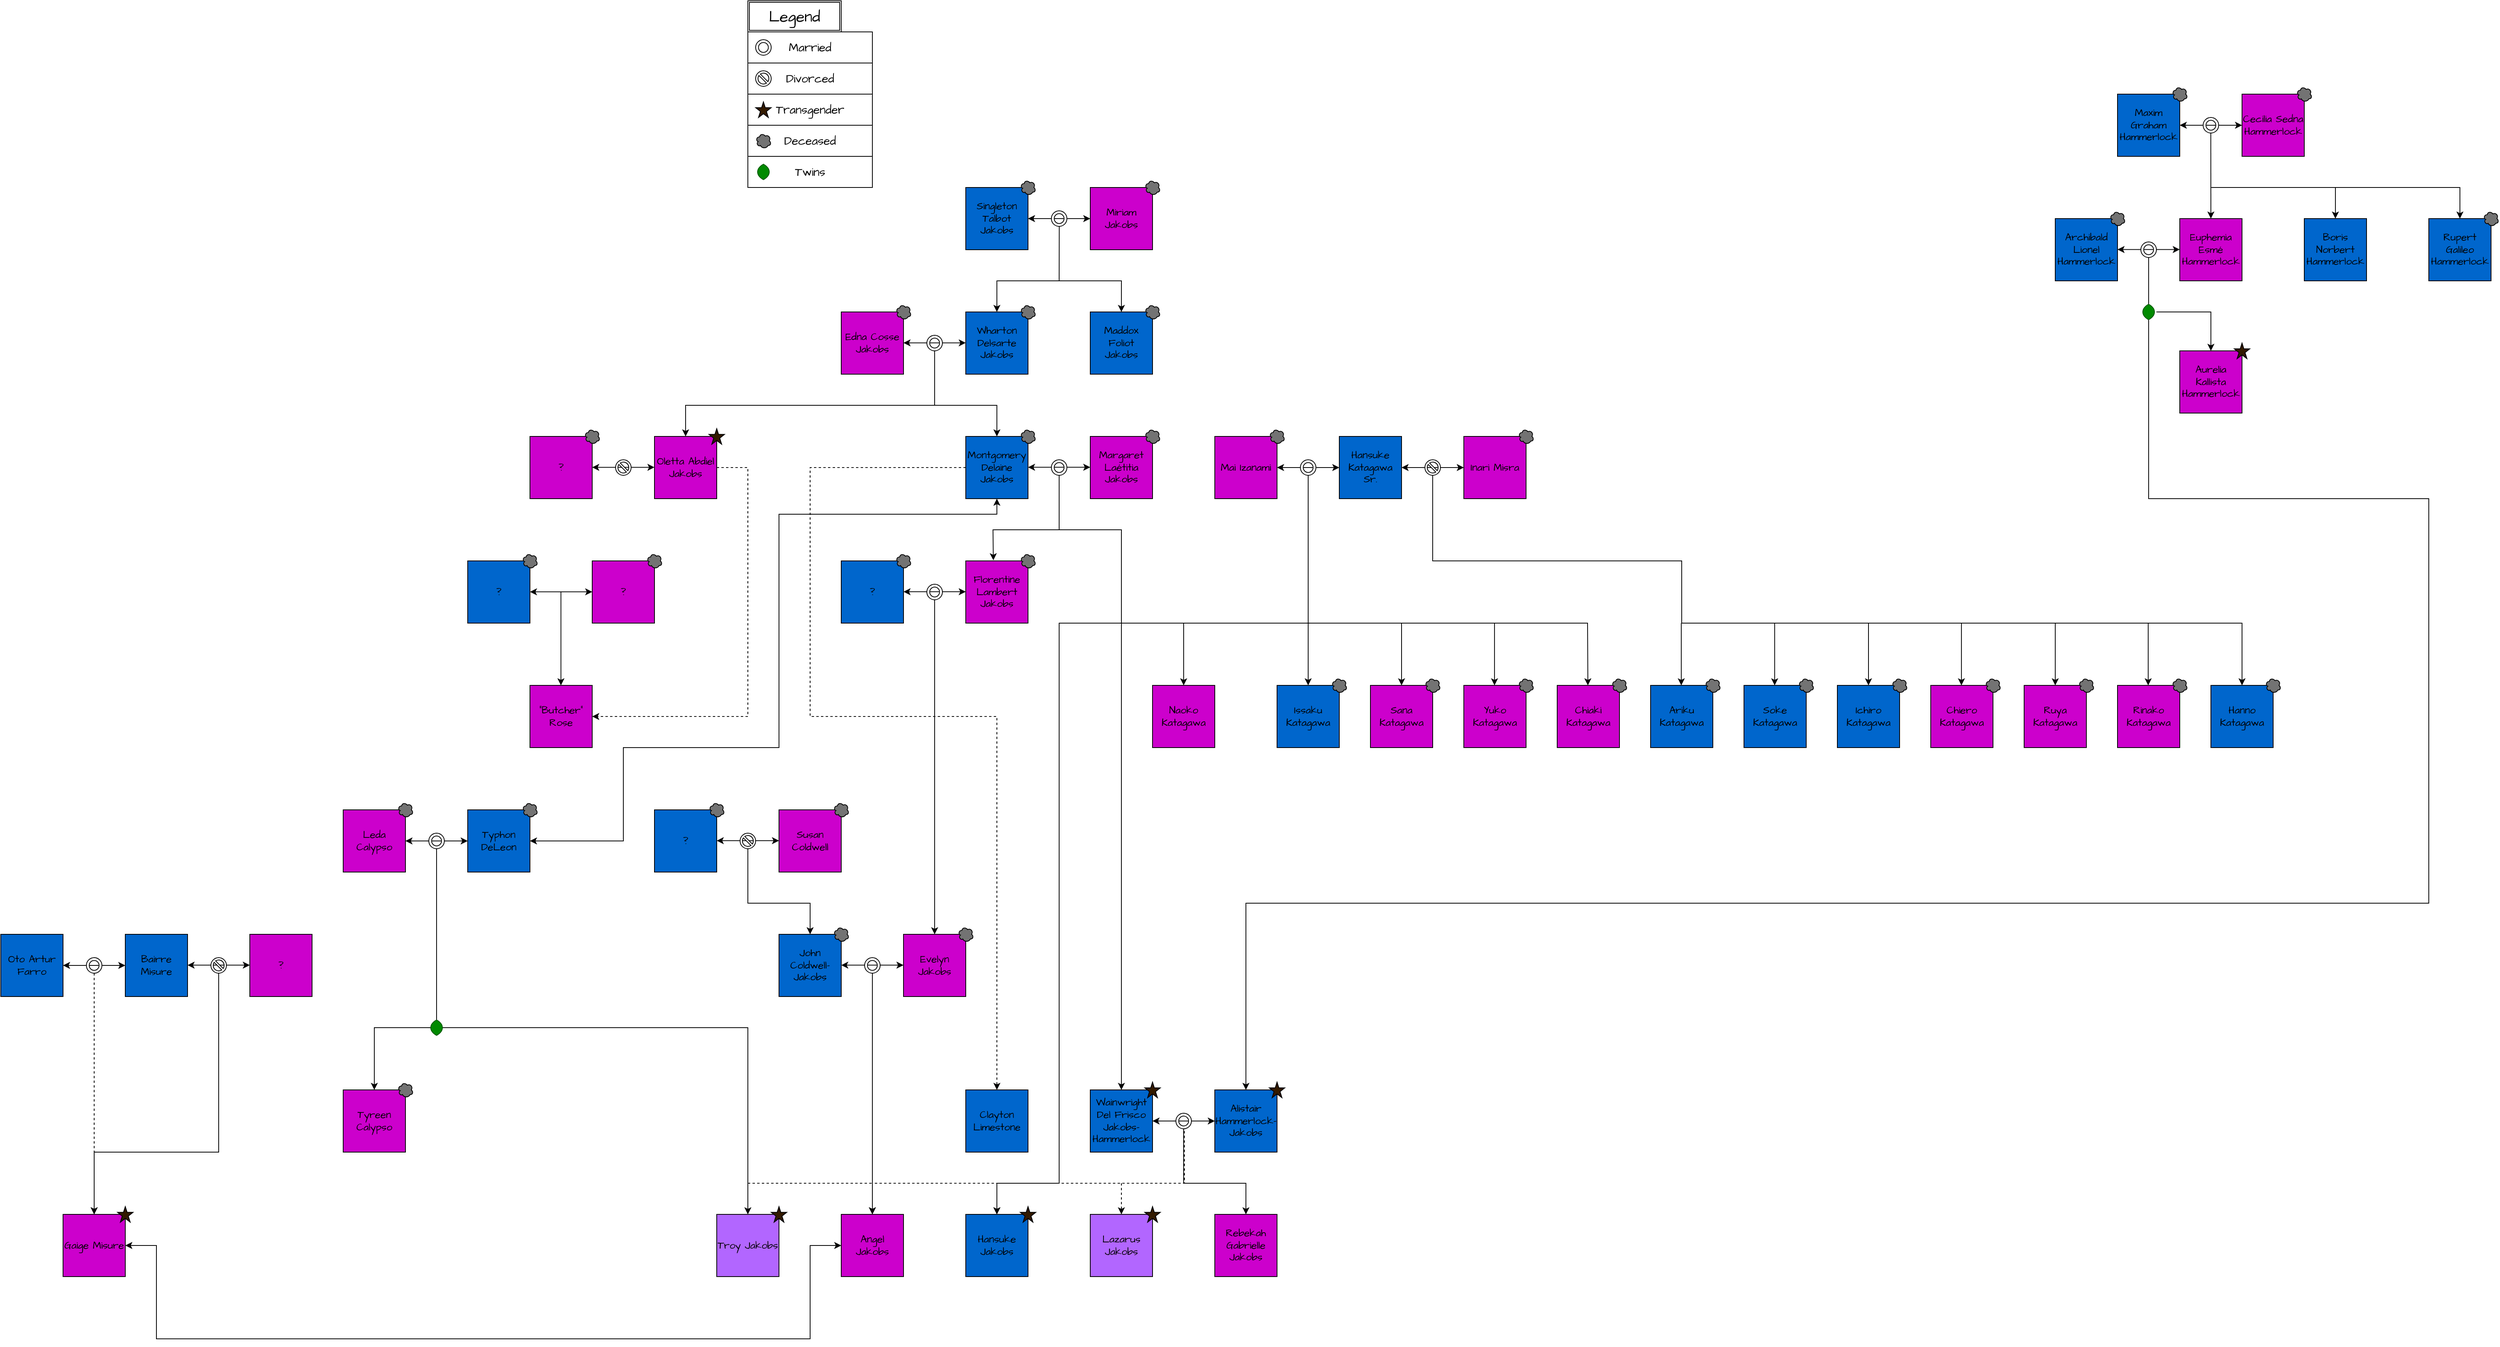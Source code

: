 <mxfile version="22.0.8" type="github">
  <diagram name="Strona-1" id="CQu3V4kOaJphoyatPFUh">
    <mxGraphModel dx="4785" dy="2450" grid="1" gridSize="10" guides="1" tooltips="1" connect="1" arrows="1" fold="1" page="0" pageScale="1" pageWidth="827" pageHeight="1169" math="0" shadow="0">
      <root>
        <mxCell id="0" />
        <mxCell id="1" parent="0" />
        <mxCell id="AnOWPNB4USXSTEZPURbS-11" style="edgeStyle=orthogonalEdgeStyle;rounded=0;hachureGap=4;orthogonalLoop=1;jettySize=auto;html=1;exitX=1;exitY=0.5;exitDx=0;exitDy=0;entryX=0;entryY=0.5;entryDx=0;entryDy=0;fontFamily=Architects Daughter;fontSource=https%3A%2F%2Ffonts.googleapis.com%2Fcss%3Ffamily%3DArchitects%2BDaughter;fontSize=16;startArrow=classic;" edge="1" parent="1" source="AnOWPNB4USXSTEZPURbS-2" target="AnOWPNB4USXSTEZPURbS-3">
          <mxGeometry relative="1" as="geometry" />
        </mxCell>
        <mxCell id="AnOWPNB4USXSTEZPURbS-2" value="&lt;div style=&quot;font-size: 13px;&quot;&gt;Singleton Talbot Jakobs&lt;br style=&quot;font-size: 13px;&quot;&gt;&lt;/div&gt;" style="rounded=0;whiteSpace=wrap;html=1;hachureGap=4;fontFamily=Architects Daughter;fontSize=13;fontSource=https%3A%2F%2Ffonts.googleapis.com%2Fcss%3Ffamily%3DArchitects%2BDaughter;labelBackgroundColor=none;labelBorderColor=none;fillColor=#0066CC;" vertex="1" parent="1">
          <mxGeometry x="360" y="-120" width="80" height="80" as="geometry" />
        </mxCell>
        <mxCell id="AnOWPNB4USXSTEZPURbS-3" value="Miriam Jakobs" style="rounded=0;whiteSpace=wrap;html=1;hachureGap=4;fontFamily=Architects Daughter;fontSize=13;fontSource=https%3A%2F%2Ffonts.googleapis.com%2Fcss%3Ffamily%3DArchitects%2BDaughter;labelBackgroundColor=none;labelBorderColor=none;fillColor=#CC00CC;" vertex="1" parent="1">
          <mxGeometry x="520" y="-120" width="80" height="80" as="geometry" />
        </mxCell>
        <mxCell id="AnOWPNB4USXSTEZPURbS-4" value="Wharton Delsarte Jakobs" style="rounded=0;whiteSpace=wrap;html=1;hachureGap=4;fontFamily=Architects Daughter;fontSize=13;fontSource=https%3A%2F%2Ffonts.googleapis.com%2Fcss%3Ffamily%3DArchitects%2BDaughter;labelBackgroundColor=none;labelBorderColor=none;fillColor=#0066CC;" vertex="1" parent="1">
          <mxGeometry x="360" y="40" width="80" height="80" as="geometry" />
        </mxCell>
        <mxCell id="AnOWPNB4USXSTEZPURbS-13" value="" style="endArrow=classic;html=1;rounded=0;hachureGap=4;fontFamily=Architects Daughter;fontSource=https%3A%2F%2Ffonts.googleapis.com%2Fcss%3Ffamily%3DArchitects%2BDaughter;fontSize=16;entryX=0.5;entryY=0;entryDx=0;entryDy=0;exitX=0.508;exitY=1.009;exitDx=0;exitDy=0;exitPerimeter=0;" edge="1" parent="1" source="AnOWPNB4USXSTEZPURbS-22" target="AnOWPNB4USXSTEZPURbS-4">
          <mxGeometry width="50" height="50" relative="1" as="geometry">
            <mxPoint x="480" y="-80" as="sourcePoint" />
            <mxPoint x="500" y="-30" as="targetPoint" />
            <Array as="points">
              <mxPoint x="480" />
              <mxPoint x="400" />
            </Array>
          </mxGeometry>
        </mxCell>
        <mxCell id="AnOWPNB4USXSTEZPURbS-14" value="Maddox Foliot Jakobs" style="rounded=0;whiteSpace=wrap;html=1;hachureGap=4;fontFamily=Architects Daughter;fontSize=13;fontSource=https%3A%2F%2Ffonts.googleapis.com%2Fcss%3Ffamily%3DArchitects%2BDaughter;labelBackgroundColor=none;labelBorderColor=none;fillColor=#0066CC;" vertex="1" parent="1">
          <mxGeometry x="520" y="40" width="80" height="80" as="geometry" />
        </mxCell>
        <mxCell id="AnOWPNB4USXSTEZPURbS-15" value="" style="endArrow=classic;html=1;rounded=0;hachureGap=4;fontFamily=Architects Daughter;fontSource=https%3A%2F%2Ffonts.googleapis.com%2Fcss%3Ffamily%3DArchitects%2BDaughter;fontSize=16;entryX=0.5;entryY=0;entryDx=0;entryDy=0;" edge="1" parent="1" target="AnOWPNB4USXSTEZPURbS-14">
          <mxGeometry width="50" height="50" relative="1" as="geometry">
            <mxPoint x="480" as="sourcePoint" />
            <mxPoint x="560" y="-20" as="targetPoint" />
            <Array as="points">
              <mxPoint x="560" />
            </Array>
          </mxGeometry>
        </mxCell>
        <mxCell id="AnOWPNB4USXSTEZPURbS-22" value="" style="verticalLabelPosition=bottom;verticalAlign=top;html=1;shape=mxgraph.basic.donut;dx=3.67;hachureGap=4;fontFamily=Architects Daughter;fontSource=https%3A%2F%2Ffonts.googleapis.com%2Fcss%3Ffamily%3DArchitects%2BDaughter;fontSize=20;connectable=1;allowArrows=0;editable=1;movable=1;resizable=0;rotatable=1;deletable=1;locked=0;recursiveResize=0;" vertex="1" parent="1">
          <mxGeometry x="470" y="-90" width="20" height="20" as="geometry" />
        </mxCell>
        <mxCell id="AnOWPNB4USXSTEZPURbS-24" value="&lt;div style=&quot;font-size: 13px;&quot;&gt;Margaret&lt;/div&gt;&lt;div style=&quot;font-size: 13px;&quot;&gt;Laétitia Jakobs&lt;br style=&quot;font-size: 13px;&quot;&gt;&lt;/div&gt;" style="rounded=0;whiteSpace=wrap;html=1;hachureGap=4;fontFamily=Architects Daughter;fontSize=13;fontSource=https%3A%2F%2Ffonts.googleapis.com%2Fcss%3Ffamily%3DArchitects%2BDaughter;labelBackgroundColor=none;labelBorderColor=none;fillColor=#CC00CC;" vertex="1" parent="1">
          <mxGeometry x="520" y="200" width="80" height="80" as="geometry" />
        </mxCell>
        <mxCell id="AnOWPNB4USXSTEZPURbS-25" style="edgeStyle=orthogonalEdgeStyle;rounded=0;hachureGap=4;orthogonalLoop=1;jettySize=auto;html=1;exitX=1;exitY=0.5;exitDx=0;exitDy=0;entryX=0;entryY=0.5;entryDx=0;entryDy=0;fontFamily=Architects Daughter;fontSource=https%3A%2F%2Ffonts.googleapis.com%2Fcss%3Ffamily%3DArchitects%2BDaughter;fontSize=16;startArrow=classic;" edge="1" parent="1">
          <mxGeometry relative="1" as="geometry">
            <mxPoint x="280" y="79.71" as="sourcePoint" />
            <mxPoint x="360" y="79.71" as="targetPoint" />
          </mxGeometry>
        </mxCell>
        <mxCell id="AnOWPNB4USXSTEZPURbS-30" value="" style="endArrow=classic;html=1;rounded=0;hachureGap=4;fontFamily=Architects Daughter;fontSource=https%3A%2F%2Ffonts.googleapis.com%2Fcss%3Ffamily%3DArchitects%2BDaughter;fontSize=16;entryX=0.5;entryY=0;entryDx=0;entryDy=0;" edge="1" parent="1" source="AnOWPNB4USXSTEZPURbS-28" target="AnOWPNB4USXSTEZPURbS-31">
          <mxGeometry width="50" height="50" relative="1" as="geometry">
            <mxPoint x="320" y="80" as="sourcePoint" />
            <mxPoint x="320" y="170" as="targetPoint" />
            <Array as="points">
              <mxPoint x="320" y="160" />
              <mxPoint x="400" y="160" />
            </Array>
          </mxGeometry>
        </mxCell>
        <mxCell id="AnOWPNB4USXSTEZPURbS-31" value="Montgomery Delaine Jakobs" style="rounded=0;whiteSpace=wrap;html=1;hachureGap=4;fontFamily=Architects Daughter;fontSize=13;fontSource=https%3A%2F%2Ffonts.googleapis.com%2Fcss%3Ffamily%3DArchitects%2BDaughter;labelBackgroundColor=none;labelBorderColor=none;fillColor=#0066CC;" vertex="1" parent="1">
          <mxGeometry x="360" y="200" width="80" height="80" as="geometry" />
        </mxCell>
        <mxCell id="AnOWPNB4USXSTEZPURbS-32" value="Oletta Abdiel Jakobs" style="rounded=0;whiteSpace=wrap;html=1;hachureGap=4;fontFamily=Architects Daughter;fontSize=13;fontSource=https%3A%2F%2Ffonts.googleapis.com%2Fcss%3Ffamily%3DArchitects%2BDaughter;labelBackgroundColor=none;labelBorderColor=none;fillColor=#CC00CC;" vertex="1" parent="1">
          <mxGeometry x="-40" y="200" width="80" height="80" as="geometry" />
        </mxCell>
        <mxCell id="AnOWPNB4USXSTEZPURbS-33" value="" style="endArrow=classic;html=1;rounded=0;hachureGap=4;fontFamily=Architects Daughter;fontSource=https%3A%2F%2Ffonts.googleapis.com%2Fcss%3Ffamily%3DArchitects%2BDaughter;fontSize=16;entryX=0.5;entryY=0;entryDx=0;entryDy=0;" edge="1" parent="1" target="AnOWPNB4USXSTEZPURbS-32">
          <mxGeometry width="50" height="50" relative="1" as="geometry">
            <mxPoint x="320" y="160" as="sourcePoint" />
            <mxPoint x="270" y="140" as="targetPoint" />
            <Array as="points">
              <mxPoint y="160" />
            </Array>
          </mxGeometry>
        </mxCell>
        <mxCell id="AnOWPNB4USXSTEZPURbS-28" value="" style="verticalLabelPosition=bottom;verticalAlign=top;html=1;shape=mxgraph.basic.donut;dx=3.67;hachureGap=4;fontFamily=Architects Daughter;fontSource=https%3A%2F%2Ffonts.googleapis.com%2Fcss%3Ffamily%3DArchitects%2BDaughter;fontSize=20;connectable=1;allowArrows=0;editable=1;movable=1;resizable=0;rotatable=1;deletable=1;locked=0;recursiveResize=0;" vertex="1" parent="1">
          <mxGeometry x="310" y="70" width="20" height="20" as="geometry" />
        </mxCell>
        <mxCell id="AnOWPNB4USXSTEZPURbS-35" value="?" style="rounded=0;whiteSpace=wrap;html=1;hachureGap=4;fontFamily=Architects Daughter;fontSize=13;fontSource=https%3A%2F%2Ffonts.googleapis.com%2Fcss%3Ffamily%3DArchitects%2BDaughter;labelBackgroundColor=none;labelBorderColor=none;fillColor=#CC00CC;" vertex="1" parent="1">
          <mxGeometry x="-200" y="200" width="80" height="80" as="geometry" />
        </mxCell>
        <mxCell id="AnOWPNB4USXSTEZPURbS-36" style="edgeStyle=orthogonalEdgeStyle;rounded=0;hachureGap=4;orthogonalLoop=1;jettySize=auto;html=1;exitX=1;exitY=0.5;exitDx=0;exitDy=0;entryX=0;entryY=0.5;entryDx=0;entryDy=0;fontFamily=Architects Daughter;fontSource=https%3A%2F%2Ffonts.googleapis.com%2Fcss%3Ffamily%3DArchitects%2BDaughter;fontSize=16;startArrow=classic;" edge="1" parent="1">
          <mxGeometry relative="1" as="geometry">
            <mxPoint x="-120" y="239.71" as="sourcePoint" />
            <mxPoint x="-40" y="239.71" as="targetPoint" />
          </mxGeometry>
        </mxCell>
        <mxCell id="AnOWPNB4USXSTEZPURbS-37" value="?" style="rounded=0;whiteSpace=wrap;html=1;hachureGap=4;fontFamily=Architects Daughter;fontSize=13;fontSource=https%3A%2F%2Ffonts.googleapis.com%2Fcss%3Ffamily%3DArchitects%2BDaughter;labelBackgroundColor=none;labelBorderColor=none;fillColor=#CC00CC;" vertex="1" parent="1">
          <mxGeometry x="-120" y="360" width="80" height="80" as="geometry" />
        </mxCell>
        <mxCell id="AnOWPNB4USXSTEZPURbS-45" value="?" style="rounded=0;whiteSpace=wrap;html=1;hachureGap=4;fontFamily=Architects Daughter;fontSize=13;fontSource=https%3A%2F%2Ffonts.googleapis.com%2Fcss%3Ffamily%3DArchitects%2BDaughter;labelBackgroundColor=none;labelBorderColor=none;fillColor=#0066CC;" vertex="1" parent="1">
          <mxGeometry x="-280" y="360" width="80" height="80" as="geometry" />
        </mxCell>
        <mxCell id="AnOWPNB4USXSTEZPURbS-46" style="edgeStyle=orthogonalEdgeStyle;rounded=0;hachureGap=4;orthogonalLoop=1;jettySize=auto;html=1;exitX=1;exitY=0.5;exitDx=0;exitDy=0;entryX=0;entryY=0.5;entryDx=0;entryDy=0;fontFamily=Architects Daughter;fontSource=https%3A%2F%2Ffonts.googleapis.com%2Fcss%3Ffamily%3DArchitects%2BDaughter;fontSize=16;startArrow=classic;" edge="1" parent="1">
          <mxGeometry relative="1" as="geometry">
            <mxPoint x="-200" y="399.8" as="sourcePoint" />
            <mxPoint x="-120" y="399.8" as="targetPoint" />
          </mxGeometry>
        </mxCell>
        <mxCell id="AnOWPNB4USXSTEZPURbS-47" value="" style="endArrow=classic;html=1;rounded=0;hachureGap=4;fontFamily=Architects Daughter;fontSource=https%3A%2F%2Ffonts.googleapis.com%2Fcss%3Ffamily%3DArchitects%2BDaughter;fontSize=16;entryX=0.5;entryY=0;entryDx=0;entryDy=0;" edge="1" parent="1">
          <mxGeometry width="50" height="50" relative="1" as="geometry">
            <mxPoint x="-160.2" y="400" as="sourcePoint" />
            <mxPoint x="-160.2" y="520" as="targetPoint" />
          </mxGeometry>
        </mxCell>
        <mxCell id="AnOWPNB4USXSTEZPURbS-48" value="&quot;Butcher&quot; Rose" style="rounded=0;whiteSpace=wrap;html=1;hachureGap=4;fontFamily=Architects Daughter;fontSize=13;fontSource=https%3A%2F%2Ffonts.googleapis.com%2Fcss%3Ffamily%3DArchitects%2BDaughter;labelBackgroundColor=none;labelBorderColor=none;fillColor=#CC00CC;" vertex="1" parent="1">
          <mxGeometry x="-200" y="520" width="80" height="80" as="geometry" />
        </mxCell>
        <mxCell id="AnOWPNB4USXSTEZPURbS-50" value="Married" style="html=1;whiteSpace=wrap;container=1;recursiveResize=0;collapsible=0;hachureGap=4;fontFamily=Architects Daughter;fontSource=https%3A%2F%2Ffonts.googleapis.com%2Fcss%3Ffamily%3DArchitects%2BDaughter;fontSize=15;" vertex="1" parent="1">
          <mxGeometry x="80" y="-320" width="160" height="40" as="geometry" />
        </mxCell>
        <mxCell id="AnOWPNB4USXSTEZPURbS-52" value="" style="verticalLabelPosition=bottom;verticalAlign=top;html=1;shape=mxgraph.basic.donut;dx=3.67;hachureGap=4;fontFamily=Architects Daughter;fontSource=https%3A%2F%2Ffonts.googleapis.com%2Fcss%3Ffamily%3DArchitects%2BDaughter;fontSize=20;connectable=1;allowArrows=0;editable=1;movable=1;resizable=0;rotatable=1;deletable=1;locked=0;recursiveResize=0;" vertex="1" parent="AnOWPNB4USXSTEZPURbS-50">
          <mxGeometry x="10" y="10" width="20" height="20" as="geometry" />
        </mxCell>
        <mxCell id="AnOWPNB4USXSTEZPURbS-53" value="Legend" style="shape=ext;double=1;rounded=0;whiteSpace=wrap;html=1;hachureGap=4;fontFamily=Architects Daughter;fontSource=https%3A%2F%2Ffonts.googleapis.com%2Fcss%3Ffamily%3DArchitects%2BDaughter;fontSize=20;" vertex="1" parent="1">
          <mxGeometry x="80" y="-360" width="120" height="40" as="geometry" />
        </mxCell>
        <mxCell id="AnOWPNB4USXSTEZPURbS-54" value="Divorced" style="html=1;whiteSpace=wrap;container=1;recursiveResize=0;collapsible=0;hachureGap=4;fontFamily=Architects Daughter;fontSource=https%3A%2F%2Ffonts.googleapis.com%2Fcss%3Ffamily%3DArchitects%2BDaughter;fontSize=15;" vertex="1" parent="1">
          <mxGeometry x="80" y="-280" width="160" height="40" as="geometry" />
        </mxCell>
        <mxCell id="AnOWPNB4USXSTEZPURbS-56" value="" style="verticalLabelPosition=bottom;verticalAlign=top;html=1;shape=mxgraph.basic.no_symbol;hachureGap=4;fontFamily=Architects Daughter;fontSource=https%3A%2F%2Ffonts.googleapis.com%2Fcss%3Ffamily%3DArchitects%2BDaughter;fontSize=20;" vertex="1" parent="AnOWPNB4USXSTEZPURbS-54">
          <mxGeometry x="10" y="10" width="20" height="20" as="geometry" />
        </mxCell>
        <mxCell id="AnOWPNB4USXSTEZPURbS-57" value="Transgender" style="html=1;whiteSpace=wrap;container=1;recursiveResize=0;collapsible=0;hachureGap=4;fontFamily=Architects Daughter;fontSource=https%3A%2F%2Ffonts.googleapis.com%2Fcss%3Ffamily%3DArchitects%2BDaughter;fontSize=15;" vertex="1" parent="1">
          <mxGeometry x="80" y="-240" width="160" height="40" as="geometry" />
        </mxCell>
        <mxCell id="AnOWPNB4USXSTEZPURbS-63" value="" style="verticalLabelPosition=bottom;verticalAlign=top;html=1;shape=mxgraph.basic.star;hachureGap=4;fontFamily=Architects Daughter;fontSource=https%3A%2F%2Ffonts.googleapis.com%2Fcss%3Ffamily%3DArchitects%2BDaughter;fontSize=20;fillStyle=solid;fillColor=#331A00;" vertex="1" parent="AnOWPNB4USXSTEZPURbS-57">
          <mxGeometry x="10" y="10" width="20" height="20" as="geometry" />
        </mxCell>
        <mxCell id="AnOWPNB4USXSTEZPURbS-66" value="" style="verticalLabelPosition=bottom;verticalAlign=top;html=1;shape=mxgraph.basic.star;hachureGap=4;fontFamily=Architects Daughter;fontSource=https%3A%2F%2Ffonts.googleapis.com%2Fcss%3Ffamily%3DArchitects%2BDaughter;fontSize=20;fillStyle=solid;fillColor=#331A00;" vertex="1" parent="1">
          <mxGeometry x="30" y="190" width="20" height="20" as="geometry" />
        </mxCell>
        <mxCell id="AnOWPNB4USXSTEZPURbS-67" value="" style="verticalLabelPosition=bottom;verticalAlign=top;html=1;shape=mxgraph.basic.no_symbol;hachureGap=4;fontFamily=Architects Daughter;fontSource=https%3A%2F%2Ffonts.googleapis.com%2Fcss%3Ffamily%3DArchitects%2BDaughter;fontSize=20;" vertex="1" parent="1">
          <mxGeometry x="-90" y="230" width="20" height="20" as="geometry" />
        </mxCell>
        <mxCell id="AnOWPNB4USXSTEZPURbS-71" style="edgeStyle=orthogonalEdgeStyle;rounded=0;hachureGap=4;orthogonalLoop=1;jettySize=auto;html=1;exitX=1;exitY=0.5;exitDx=0;exitDy=0;entryX=0;entryY=0.5;entryDx=0;entryDy=0;fontFamily=Architects Daughter;fontSource=https%3A%2F%2Ffonts.googleapis.com%2Fcss%3Ffamily%3DArchitects%2BDaughter;fontSize=16;startArrow=classic;" edge="1" parent="1">
          <mxGeometry relative="1" as="geometry">
            <mxPoint x="440" y="239.66" as="sourcePoint" />
            <mxPoint x="520" y="239.66" as="targetPoint" />
          </mxGeometry>
        </mxCell>
        <mxCell id="AnOWPNB4USXSTEZPURbS-72" value="Edna Cosse Jakobs" style="rounded=0;whiteSpace=wrap;html=1;hachureGap=4;fontFamily=Architects Daughter;fontSize=13;fontSource=https%3A%2F%2Ffonts.googleapis.com%2Fcss%3Ffamily%3DArchitects%2BDaughter;labelBackgroundColor=none;labelBorderColor=none;fillColor=#CC00CC;" vertex="1" parent="1">
          <mxGeometry x="200" y="40" width="80" height="80" as="geometry" />
        </mxCell>
        <mxCell id="AnOWPNB4USXSTEZPURbS-74" value="Florentine Lambert Jakobs" style="rounded=0;whiteSpace=wrap;html=1;hachureGap=4;fontFamily=Architects Daughter;fontSize=13;fontSource=https%3A%2F%2Ffonts.googleapis.com%2Fcss%3Ffamily%3DArchitects%2BDaughter;labelBackgroundColor=none;labelBorderColor=none;fillColor=#CC00CC;" vertex="1" parent="1">
          <mxGeometry x="360" y="360" width="80" height="80" as="geometry" />
        </mxCell>
        <mxCell id="AnOWPNB4USXSTEZPURbS-75" value="Typhon DeLeon" style="rounded=0;whiteSpace=wrap;html=1;hachureGap=4;fontFamily=Architects Daughter;fontSize=13;fontSource=https%3A%2F%2Ffonts.googleapis.com%2Fcss%3Ffamily%3DArchitects%2BDaughter;labelBackgroundColor=none;labelBorderColor=none;fillColor=#0066CC;" vertex="1" parent="1">
          <mxGeometry x="-280" y="680" width="80" height="80" as="geometry" />
        </mxCell>
        <mxCell id="AnOWPNB4USXSTEZPURbS-77" value="Evelyn Jakobs" style="rounded=0;whiteSpace=wrap;html=1;hachureGap=4;fontFamily=Architects Daughter;fontSize=13;fontSource=https%3A%2F%2Ffonts.googleapis.com%2Fcss%3Ffamily%3DArchitects%2BDaughter;labelBackgroundColor=none;labelBorderColor=none;fillColor=#CC00CC;" vertex="1" parent="1">
          <mxGeometry x="280" y="840" width="80" height="80" as="geometry" />
        </mxCell>
        <mxCell id="AnOWPNB4USXSTEZPURbS-78" style="edgeStyle=orthogonalEdgeStyle;rounded=0;hachureGap=4;orthogonalLoop=1;jettySize=auto;html=1;exitX=1;exitY=0.5;exitDx=0;exitDy=0;entryX=0;entryY=0.5;entryDx=0;entryDy=0;fontFamily=Architects Daughter;fontSource=https%3A%2F%2Ffonts.googleapis.com%2Fcss%3Ffamily%3DArchitects%2BDaughter;fontSize=16;startArrow=classic;" edge="1" parent="1">
          <mxGeometry relative="1" as="geometry">
            <mxPoint x="280" y="399.66" as="sourcePoint" />
            <mxPoint x="360" y="399.66" as="targetPoint" />
          </mxGeometry>
        </mxCell>
        <mxCell id="AnOWPNB4USXSTEZPURbS-79" value="" style="endArrow=classic;html=1;rounded=0;hachureGap=4;fontFamily=Architects Daughter;fontSource=https%3A%2F%2Ffonts.googleapis.com%2Fcss%3Ffamily%3DArchitects%2BDaughter;fontSize=16;entryX=0.5;entryY=0;entryDx=0;entryDy=0;" edge="1" parent="1" source="AnOWPNB4USXSTEZPURbS-81" target="AnOWPNB4USXSTEZPURbS-77">
          <mxGeometry width="50" height="50" relative="1" as="geometry">
            <mxPoint x="320" y="400" as="sourcePoint" />
            <mxPoint x="310" y="460" as="targetPoint" />
          </mxGeometry>
        </mxCell>
        <mxCell id="AnOWPNB4USXSTEZPURbS-80" value="?" style="rounded=0;whiteSpace=wrap;html=1;hachureGap=4;fontFamily=Architects Daughter;fontSize=13;fontSource=https%3A%2F%2Ffonts.googleapis.com%2Fcss%3Ffamily%3DArchitects%2BDaughter;labelBackgroundColor=none;labelBorderColor=none;fillColor=#0066CC;" vertex="1" parent="1">
          <mxGeometry x="-40" y="680" width="80" height="80" as="geometry" />
        </mxCell>
        <mxCell id="AnOWPNB4USXSTEZPURbS-81" value="" style="verticalLabelPosition=bottom;verticalAlign=top;html=1;shape=mxgraph.basic.donut;dx=3.67;hachureGap=4;fontFamily=Architects Daughter;fontSource=https%3A%2F%2Ffonts.googleapis.com%2Fcss%3Ffamily%3DArchitects%2BDaughter;fontSize=20;connectable=1;allowArrows=0;editable=1;movable=1;resizable=0;rotatable=1;deletable=1;locked=0;recursiveResize=0;" vertex="1" parent="1">
          <mxGeometry x="310" y="390" width="20" height="20" as="geometry" />
        </mxCell>
        <mxCell id="AnOWPNB4USXSTEZPURbS-84" value="John Coldwell-Jakobs" style="rounded=0;whiteSpace=wrap;html=1;hachureGap=4;fontFamily=Architects Daughter;fontSize=13;fontSource=https%3A%2F%2Ffonts.googleapis.com%2Fcss%3Ffamily%3DArchitects%2BDaughter;labelBackgroundColor=none;labelBorderColor=none;fillColor=#0066CC;" vertex="1" parent="1">
          <mxGeometry x="120" y="840" width="80" height="80" as="geometry" />
        </mxCell>
        <mxCell id="AnOWPNB4USXSTEZPURbS-85" value="Susan Coldwell" style="rounded=0;whiteSpace=wrap;html=1;hachureGap=4;fontFamily=Architects Daughter;fontSize=13;fontSource=https%3A%2F%2Ffonts.googleapis.com%2Fcss%3Ffamily%3DArchitects%2BDaughter;labelBackgroundColor=none;labelBorderColor=none;fillColor=#CC00CC;" vertex="1" parent="1">
          <mxGeometry x="120" y="680" width="80" height="80" as="geometry" />
        </mxCell>
        <mxCell id="AnOWPNB4USXSTEZPURbS-86" style="edgeStyle=orthogonalEdgeStyle;rounded=0;hachureGap=4;orthogonalLoop=1;jettySize=auto;html=1;exitX=1;exitY=0.5;exitDx=0;exitDy=0;entryX=0;entryY=0.5;entryDx=0;entryDy=0;fontFamily=Architects Daughter;fontSource=https%3A%2F%2Ffonts.googleapis.com%2Fcss%3Ffamily%3DArchitects%2BDaughter;fontSize=16;startArrow=classic;" edge="1" parent="1">
          <mxGeometry relative="1" as="geometry">
            <mxPoint x="40" y="719.66" as="sourcePoint" />
            <mxPoint x="120" y="719.66" as="targetPoint" />
          </mxGeometry>
        </mxCell>
        <mxCell id="AnOWPNB4USXSTEZPURbS-87" value="" style="endArrow=classic;html=1;rounded=0;hachureGap=4;fontFamily=Architects Daughter;fontSource=https%3A%2F%2Ffonts.googleapis.com%2Fcss%3Ffamily%3DArchitects%2BDaughter;fontSize=16;entryX=0.5;entryY=0;entryDx=0;entryDy=0;" edge="1" parent="1" source="AnOWPNB4USXSTEZPURbS-88" target="AnOWPNB4USXSTEZPURbS-84">
          <mxGeometry width="50" height="50" relative="1" as="geometry">
            <mxPoint x="80" y="720" as="sourcePoint" />
            <mxPoint x="60" y="790" as="targetPoint" />
            <Array as="points">
              <mxPoint x="80" y="800" />
              <mxPoint x="160" y="800" />
            </Array>
          </mxGeometry>
        </mxCell>
        <mxCell id="AnOWPNB4USXSTEZPURbS-88" value="" style="verticalLabelPosition=bottom;verticalAlign=top;html=1;shape=mxgraph.basic.no_symbol;hachureGap=4;fontFamily=Architects Daughter;fontSource=https%3A%2F%2Ffonts.googleapis.com%2Fcss%3Ffamily%3DArchitects%2BDaughter;fontSize=20;" vertex="1" parent="1">
          <mxGeometry x="70" y="710" width="20" height="20" as="geometry" />
        </mxCell>
        <mxCell id="AnOWPNB4USXSTEZPURbS-90" style="edgeStyle=orthogonalEdgeStyle;rounded=0;hachureGap=4;orthogonalLoop=1;jettySize=auto;html=1;exitX=1;exitY=0.5;exitDx=0;exitDy=0;entryX=0;entryY=0.5;entryDx=0;entryDy=0;fontFamily=Architects Daughter;fontSource=https%3A%2F%2Ffonts.googleapis.com%2Fcss%3Ffamily%3DArchitects%2BDaughter;fontSize=16;startArrow=classic;" edge="1" parent="1">
          <mxGeometry relative="1" as="geometry">
            <mxPoint x="200" y="879.66" as="sourcePoint" />
            <mxPoint x="280" y="879.66" as="targetPoint" />
          </mxGeometry>
        </mxCell>
        <mxCell id="AnOWPNB4USXSTEZPURbS-91" value="Angel Jakobs" style="rounded=0;whiteSpace=wrap;html=1;hachureGap=4;fontFamily=Architects Daughter;fontSize=13;fontSource=https%3A%2F%2Ffonts.googleapis.com%2Fcss%3Ffamily%3DArchitects%2BDaughter;labelBackgroundColor=none;labelBorderColor=none;fillColor=#CC00CC;" vertex="1" parent="1">
          <mxGeometry x="200" y="1200" width="80" height="80" as="geometry" />
        </mxCell>
        <mxCell id="AnOWPNB4USXSTEZPURbS-92" value="" style="endArrow=classic;html=1;rounded=0;hachureGap=4;fontFamily=Architects Daughter;fontSource=https%3A%2F%2Ffonts.googleapis.com%2Fcss%3Ffamily%3DArchitects%2BDaughter;fontSize=16;entryX=0.5;entryY=0;entryDx=0;entryDy=0;" edge="1" parent="1" source="AnOWPNB4USXSTEZPURbS-93" target="AnOWPNB4USXSTEZPURbS-91">
          <mxGeometry width="50" height="50" relative="1" as="geometry">
            <mxPoint x="240" y="880" as="sourcePoint" />
            <mxPoint x="300" y="1000" as="targetPoint" />
            <Array as="points">
              <mxPoint x="240" y="1160" />
            </Array>
          </mxGeometry>
        </mxCell>
        <mxCell id="AnOWPNB4USXSTEZPURbS-93" value="" style="verticalLabelPosition=bottom;verticalAlign=top;html=1;shape=mxgraph.basic.donut;dx=3.67;hachureGap=4;fontFamily=Architects Daughter;fontSource=https%3A%2F%2Ffonts.googleapis.com%2Fcss%3Ffamily%3DArchitects%2BDaughter;fontSize=20;connectable=1;allowArrows=0;editable=1;movable=1;resizable=0;rotatable=1;deletable=1;locked=0;recursiveResize=0;" vertex="1" parent="1">
          <mxGeometry x="230" y="870" width="20" height="20" as="geometry" />
        </mxCell>
        <mxCell id="AnOWPNB4USXSTEZPURbS-95" value="" style="endArrow=classic;html=1;rounded=0;hachureGap=4;fontFamily=Architects Daughter;fontSource=https%3A%2F%2Ffonts.googleapis.com%2Fcss%3Ffamily%3DArchitects%2BDaughter;fontSize=16;entryX=0.443;entryY=-0.01;entryDx=0;entryDy=0;entryPerimeter=0;" edge="1" parent="1" source="AnOWPNB4USXSTEZPURbS-123" target="AnOWPNB4USXSTEZPURbS-74">
          <mxGeometry width="50" height="50" relative="1" as="geometry">
            <mxPoint x="480" y="240" as="sourcePoint" />
            <mxPoint x="440" y="300" as="targetPoint" />
            <Array as="points">
              <mxPoint x="480" y="320" />
              <mxPoint x="395" y="320" />
            </Array>
          </mxGeometry>
        </mxCell>
        <mxCell id="AnOWPNB4USXSTEZPURbS-96" value="Deceased" style="html=1;whiteSpace=wrap;container=1;recursiveResize=0;collapsible=0;hachureGap=4;fontFamily=Architects Daughter;fontSource=https%3A%2F%2Ffonts.googleapis.com%2Fcss%3Ffamily%3DArchitects%2BDaughter;fontSize=15;" vertex="1" parent="1">
          <mxGeometry x="80" y="-200" width="160" height="40" as="geometry" />
        </mxCell>
        <mxCell id="AnOWPNB4USXSTEZPURbS-150" value="" style="ellipse;shape=cloud;whiteSpace=wrap;html=1;hachureGap=4;fontFamily=Architects Daughter;fontSource=https%3A%2F%2Ffonts.googleapis.com%2Fcss%3Ffamily%3DArchitects%2BDaughter;fontSize=20;fillColor=#737373;" vertex="1" parent="AnOWPNB4USXSTEZPURbS-96">
          <mxGeometry x="10" y="10" width="20" height="20" as="geometry" />
        </mxCell>
        <mxCell id="AnOWPNB4USXSTEZPURbS-105" value="" style="ellipse;shape=cloud;whiteSpace=wrap;html=1;hachureGap=4;fontFamily=Architects Daughter;fontSource=https%3A%2F%2Ffonts.googleapis.com%2Fcss%3Ffamily%3DArchitects%2BDaughter;fontSize=20;fillColor=#737373;" vertex="1" parent="1">
          <mxGeometry x="-130" y="190" width="20" height="20" as="geometry" />
        </mxCell>
        <mxCell id="AnOWPNB4USXSTEZPURbS-106" value="" style="ellipse;shape=cloud;whiteSpace=wrap;html=1;hachureGap=4;fontFamily=Architects Daughter;fontSource=https%3A%2F%2Ffonts.googleapis.com%2Fcss%3Ffamily%3DArchitects%2BDaughter;fontSize=20;fillColor=#737373;" vertex="1" parent="1">
          <mxGeometry x="-210" y="350" width="20" height="20" as="geometry" />
        </mxCell>
        <mxCell id="AnOWPNB4USXSTEZPURbS-107" value="" style="ellipse;shape=cloud;whiteSpace=wrap;html=1;hachureGap=4;fontFamily=Architects Daughter;fontSource=https%3A%2F%2Ffonts.googleapis.com%2Fcss%3Ffamily%3DArchitects%2BDaughter;fontSize=20;fillColor=#737373;" vertex="1" parent="1">
          <mxGeometry x="-50" y="350" width="20" height="20" as="geometry" />
        </mxCell>
        <mxCell id="AnOWPNB4USXSTEZPURbS-110" value="" style="ellipse;shape=cloud;whiteSpace=wrap;html=1;hachureGap=4;fontFamily=Architects Daughter;fontSource=https%3A%2F%2Ffonts.googleapis.com%2Fcss%3Ffamily%3DArchitects%2BDaughter;fontSize=20;fillColor=#737373;" vertex="1" parent="1">
          <mxGeometry x="430" y="350" width="20" height="20" as="geometry" />
        </mxCell>
        <mxCell id="AnOWPNB4USXSTEZPURbS-111" value="" style="ellipse;shape=cloud;whiteSpace=wrap;html=1;hachureGap=4;fontFamily=Architects Daughter;fontSource=https%3A%2F%2Ffonts.googleapis.com%2Fcss%3Ffamily%3DArchitects%2BDaughter;fontSize=20;fillColor=#737373;" vertex="1" parent="1">
          <mxGeometry x="430" y="190" width="20" height="20" as="geometry" />
        </mxCell>
        <mxCell id="AnOWPNB4USXSTEZPURbS-112" value="" style="ellipse;shape=cloud;whiteSpace=wrap;html=1;hachureGap=4;fontFamily=Architects Daughter;fontSource=https%3A%2F%2Ffonts.googleapis.com%2Fcss%3Ffamily%3DArchitects%2BDaughter;fontSize=20;fillColor=#737373;" vertex="1" parent="1">
          <mxGeometry x="590" y="190" width="20" height="20" as="geometry" />
        </mxCell>
        <mxCell id="AnOWPNB4USXSTEZPURbS-113" value="" style="ellipse;shape=cloud;whiteSpace=wrap;html=1;hachureGap=4;fontFamily=Architects Daughter;fontSource=https%3A%2F%2Ffonts.googleapis.com%2Fcss%3Ffamily%3DArchitects%2BDaughter;fontSize=20;fillColor=#737373;" vertex="1" parent="1">
          <mxGeometry x="270" y="30" width="20" height="20" as="geometry" />
        </mxCell>
        <mxCell id="AnOWPNB4USXSTEZPURbS-114" value="" style="ellipse;shape=cloud;whiteSpace=wrap;html=1;hachureGap=4;fontFamily=Architects Daughter;fontSource=https%3A%2F%2Ffonts.googleapis.com%2Fcss%3Ffamily%3DArchitects%2BDaughter;fontSize=20;fillColor=#737373;" vertex="1" parent="1">
          <mxGeometry x="430" y="30" width="20" height="20" as="geometry" />
        </mxCell>
        <mxCell id="AnOWPNB4USXSTEZPURbS-115" value="" style="ellipse;shape=cloud;whiteSpace=wrap;html=1;hachureGap=4;fontFamily=Architects Daughter;fontSource=https%3A%2F%2Ffonts.googleapis.com%2Fcss%3Ffamily%3DArchitects%2BDaughter;fontSize=20;fillColor=#737373;" vertex="1" parent="1">
          <mxGeometry x="590" y="30" width="20" height="20" as="geometry" />
        </mxCell>
        <mxCell id="AnOWPNB4USXSTEZPURbS-116" value="" style="ellipse;shape=cloud;whiteSpace=wrap;html=1;hachureGap=4;fontFamily=Architects Daughter;fontSource=https%3A%2F%2Ffonts.googleapis.com%2Fcss%3Ffamily%3DArchitects%2BDaughter;fontSize=20;fillColor=#737373;" vertex="1" parent="1">
          <mxGeometry x="430" y="-130" width="20" height="20" as="geometry" />
        </mxCell>
        <mxCell id="AnOWPNB4USXSTEZPURbS-117" value="" style="ellipse;shape=cloud;whiteSpace=wrap;html=1;hachureGap=4;fontFamily=Architects Daughter;fontSource=https%3A%2F%2Ffonts.googleapis.com%2Fcss%3Ffamily%3DArchitects%2BDaughter;fontSize=20;fillColor=#737373;" vertex="1" parent="1">
          <mxGeometry x="590" y="-130" width="20" height="20" as="geometry" />
        </mxCell>
        <mxCell id="AnOWPNB4USXSTEZPURbS-118" value="" style="ellipse;shape=cloud;whiteSpace=wrap;html=1;hachureGap=4;fontFamily=Architects Daughter;fontSource=https%3A%2F%2Ffonts.googleapis.com%2Fcss%3Ffamily%3DArchitects%2BDaughter;fontSize=20;fillColor=#737373;" vertex="1" parent="1">
          <mxGeometry x="30" y="670" width="20" height="20" as="geometry" />
        </mxCell>
        <mxCell id="AnOWPNB4USXSTEZPURbS-119" value="" style="ellipse;shape=cloud;whiteSpace=wrap;html=1;hachureGap=4;fontFamily=Architects Daughter;fontSource=https%3A%2F%2Ffonts.googleapis.com%2Fcss%3Ffamily%3DArchitects%2BDaughter;fontSize=20;fillColor=#737373;" vertex="1" parent="1">
          <mxGeometry x="190" y="670" width="20" height="20" as="geometry" />
        </mxCell>
        <mxCell id="AnOWPNB4USXSTEZPURbS-120" value="" style="ellipse;shape=cloud;whiteSpace=wrap;html=1;hachureGap=4;fontFamily=Architects Daughter;fontSource=https%3A%2F%2Ffonts.googleapis.com%2Fcss%3Ffamily%3DArchitects%2BDaughter;fontSize=20;fillColor=#737373;" vertex="1" parent="1">
          <mxGeometry x="190" y="830" width="20" height="20" as="geometry" />
        </mxCell>
        <mxCell id="AnOWPNB4USXSTEZPURbS-121" value="" style="ellipse;shape=cloud;whiteSpace=wrap;html=1;hachureGap=4;fontFamily=Architects Daughter;fontSource=https%3A%2F%2Ffonts.googleapis.com%2Fcss%3Ffamily%3DArchitects%2BDaughter;fontSize=20;fillColor=#737373;" vertex="1" parent="1">
          <mxGeometry x="350" y="830" width="20" height="20" as="geometry" />
        </mxCell>
        <mxCell id="AnOWPNB4USXSTEZPURbS-123" value="" style="verticalLabelPosition=bottom;verticalAlign=top;html=1;shape=mxgraph.basic.donut;dx=3.67;hachureGap=4;fontFamily=Architects Daughter;fontSource=https%3A%2F%2Ffonts.googleapis.com%2Fcss%3Ffamily%3DArchitects%2BDaughter;fontSize=20;connectable=1;allowArrows=0;editable=1;movable=1;resizable=0;rotatable=1;deletable=1;locked=0;recursiveResize=0;" vertex="1" parent="1">
          <mxGeometry x="470" y="230" width="20" height="20" as="geometry" />
        </mxCell>
        <mxCell id="AnOWPNB4USXSTEZPURbS-124" value="Wainwright Del Frisco Jakobs-Hammerlock" style="rounded=0;whiteSpace=wrap;html=1;hachureGap=4;fontFamily=Architects Daughter;fontSize=13;fontSource=https%3A%2F%2Ffonts.googleapis.com%2Fcss%3Ffamily%3DArchitects%2BDaughter;labelBackgroundColor=none;labelBorderColor=none;fillColor=#0066CC;" vertex="1" parent="1">
          <mxGeometry x="520" y="1040" width="80" height="80" as="geometry" />
        </mxCell>
        <mxCell id="AnOWPNB4USXSTEZPURbS-126" value="" style="endArrow=classic;html=1;rounded=0;hachureGap=4;fontFamily=Architects Daughter;fontSource=https%3A%2F%2Ffonts.googleapis.com%2Fcss%3Ffamily%3DArchitects%2BDaughter;fontSize=16;entryX=0.5;entryY=0;entryDx=0;entryDy=0;" edge="1" parent="1" target="AnOWPNB4USXSTEZPURbS-124">
          <mxGeometry width="50" height="50" relative="1" as="geometry">
            <mxPoint x="480" y="320" as="sourcePoint" />
            <mxPoint x="610" y="450" as="targetPoint" />
            <Array as="points">
              <mxPoint x="560" y="320" />
            </Array>
          </mxGeometry>
        </mxCell>
        <mxCell id="AnOWPNB4USXSTEZPURbS-127" value="" style="verticalLabelPosition=bottom;verticalAlign=top;html=1;shape=mxgraph.basic.star;hachureGap=4;fontFamily=Architects Daughter;fontSource=https%3A%2F%2Ffonts.googleapis.com%2Fcss%3Ffamily%3DArchitects%2BDaughter;fontSize=20;fillStyle=solid;fillColor=#331A00;" vertex="1" parent="1">
          <mxGeometry x="590" y="1030" width="20" height="20" as="geometry" />
        </mxCell>
        <mxCell id="AnOWPNB4USXSTEZPURbS-128" style="edgeStyle=orthogonalEdgeStyle;rounded=0;hachureGap=4;orthogonalLoop=1;jettySize=auto;html=1;exitX=1;exitY=0.5;exitDx=0;exitDy=0;entryX=0;entryY=0.5;entryDx=0;entryDy=0;fontFamily=Architects Daughter;fontSource=https%3A%2F%2Ffonts.googleapis.com%2Fcss%3Ffamily%3DArchitects%2BDaughter;fontSize=16;startArrow=classic;" edge="1" parent="1">
          <mxGeometry relative="1" as="geometry">
            <mxPoint x="600" y="1080" as="sourcePoint" />
            <mxPoint x="680" y="1080" as="targetPoint" />
          </mxGeometry>
        </mxCell>
        <mxCell id="AnOWPNB4USXSTEZPURbS-129" value="Alistair Hammerlock-Jakobs" style="rounded=0;whiteSpace=wrap;html=1;hachureGap=4;fontFamily=Architects Daughter;fontSize=13;fontSource=https%3A%2F%2Ffonts.googleapis.com%2Fcss%3Ffamily%3DArchitects%2BDaughter;labelBackgroundColor=none;labelBorderColor=none;fillColor=#0066CC;" vertex="1" parent="1">
          <mxGeometry x="680" y="1040" width="80" height="80" as="geometry" />
        </mxCell>
        <mxCell id="AnOWPNB4USXSTEZPURbS-130" value="" style="verticalLabelPosition=bottom;verticalAlign=top;html=1;shape=mxgraph.basic.star;hachureGap=4;fontFamily=Architects Daughter;fontSource=https%3A%2F%2Ffonts.googleapis.com%2Fcss%3Ffamily%3DArchitects%2BDaughter;fontSize=20;fillStyle=solid;fillColor=#331A00;" vertex="1" parent="1">
          <mxGeometry x="750" y="1030" width="20" height="20" as="geometry" />
        </mxCell>
        <mxCell id="AnOWPNB4USXSTEZPURbS-133" value="Aurelia Kallista Hammerlock" style="rounded=0;whiteSpace=wrap;html=1;hachureGap=4;fontFamily=Architects Daughter;fontSize=13;fontSource=https%3A%2F%2Ffonts.googleapis.com%2Fcss%3Ffamily%3DArchitects%2BDaughter;labelBackgroundColor=none;labelBorderColor=none;fillColor=#CC00CC;" vertex="1" parent="1">
          <mxGeometry x="1920" y="90" width="80" height="80" as="geometry" />
        </mxCell>
        <mxCell id="AnOWPNB4USXSTEZPURbS-134" value="" style="verticalLabelPosition=bottom;verticalAlign=top;html=1;shape=mxgraph.basic.star;hachureGap=4;fontFamily=Architects Daughter;fontSource=https%3A%2F%2Ffonts.googleapis.com%2Fcss%3Ffamily%3DArchitects%2BDaughter;fontSize=20;fillStyle=solid;fillColor=#331A00;" vertex="1" parent="1">
          <mxGeometry x="1990" y="80" width="20" height="20" as="geometry" />
        </mxCell>
        <mxCell id="AnOWPNB4USXSTEZPURbS-137" value="" style="endArrow=classic;html=1;rounded=0;hachureGap=4;fontFamily=Architects Daughter;fontSource=https%3A%2F%2Ffonts.googleapis.com%2Fcss%3Ffamily%3DArchitects%2BDaughter;fontSize=16;dashed=1;exitX=0.542;exitY=1.142;exitDx=0;exitDy=0;exitPerimeter=0;entryX=0.5;entryY=0;entryDx=0;entryDy=0;" edge="1" parent="1" source="AnOWPNB4USXSTEZPURbS-139" target="AnOWPNB4USXSTEZPURbS-91">
          <mxGeometry width="50" height="50" relative="1" as="geometry">
            <mxPoint x="480" y="1090" as="sourcePoint" />
            <mxPoint x="80" y="1200" as="targetPoint" />
            <Array as="points">
              <mxPoint x="641" y="1160" />
              <mxPoint x="240" y="1160" />
            </Array>
          </mxGeometry>
        </mxCell>
        <mxCell id="AnOWPNB4USXSTEZPURbS-139" value="" style="verticalLabelPosition=bottom;verticalAlign=top;html=1;shape=mxgraph.basic.donut;dx=3.67;hachureGap=4;fontFamily=Architects Daughter;fontSource=https%3A%2F%2Ffonts.googleapis.com%2Fcss%3Ffamily%3DArchitects%2BDaughter;fontSize=20;connectable=1;allowArrows=0;editable=1;movable=1;resizable=0;rotatable=1;deletable=1;locked=0;recursiveResize=0;" vertex="1" parent="1">
          <mxGeometry x="630" y="1070" width="20" height="20" as="geometry" />
        </mxCell>
        <mxCell id="AnOWPNB4USXSTEZPURbS-140" value="Archibald Lionel Hammerlock" style="rounded=0;whiteSpace=wrap;html=1;hachureGap=4;fontFamily=Architects Daughter;fontSize=13;fontSource=https%3A%2F%2Ffonts.googleapis.com%2Fcss%3Ffamily%3DArchitects%2BDaughter;labelBackgroundColor=none;labelBorderColor=none;fillColor=#0066CC;" vertex="1" parent="1">
          <mxGeometry x="1760" y="-80" width="80" height="80" as="geometry" />
        </mxCell>
        <mxCell id="AnOWPNB4USXSTEZPURbS-141" value="Euphemia Esmé Hammerlock" style="rounded=0;whiteSpace=wrap;html=1;hachureGap=4;fontFamily=Architects Daughter;fontSize=13;fontSource=https%3A%2F%2Ffonts.googleapis.com%2Fcss%3Ffamily%3DArchitects%2BDaughter;labelBackgroundColor=none;labelBorderColor=none;fillColor=#CC00CC;" vertex="1" parent="1">
          <mxGeometry x="1920" y="-80" width="80" height="80" as="geometry" />
        </mxCell>
        <mxCell id="AnOWPNB4USXSTEZPURbS-142" style="edgeStyle=orthogonalEdgeStyle;rounded=0;hachureGap=4;orthogonalLoop=1;jettySize=auto;html=1;exitX=1;exitY=0.5;exitDx=0;exitDy=0;entryX=0;entryY=0.5;entryDx=0;entryDy=0;fontFamily=Architects Daughter;fontSource=https%3A%2F%2Ffonts.googleapis.com%2Fcss%3Ffamily%3DArchitects%2BDaughter;fontSize=16;startArrow=classic;" edge="1" parent="1">
          <mxGeometry relative="1" as="geometry">
            <mxPoint x="1840" y="-40.27" as="sourcePoint" />
            <mxPoint x="1920" y="-40.27" as="targetPoint" />
          </mxGeometry>
        </mxCell>
        <mxCell id="AnOWPNB4USXSTEZPURbS-145" value="" style="ellipse;shape=cloud;whiteSpace=wrap;html=1;hachureGap=4;fontFamily=Architects Daughter;fontSource=https%3A%2F%2Ffonts.googleapis.com%2Fcss%3Ffamily%3DArchitects%2BDaughter;fontSize=20;fillColor=#737373;" vertex="1" parent="1">
          <mxGeometry x="1830" y="-90" width="20" height="20" as="geometry" />
        </mxCell>
        <mxCell id="AnOWPNB4USXSTEZPURbS-146" value="" style="endArrow=classic;html=1;rounded=0;hachureGap=4;fontFamily=Architects Daughter;fontSource=https%3A%2F%2Ffonts.googleapis.com%2Fcss%3Ffamily%3DArchitects%2BDaughter;fontSize=16;entryX=0.5;entryY=0;entryDx=0;entryDy=0;" edge="1" parent="1" source="AnOWPNB4USXSTEZPURbS-148" target="AnOWPNB4USXSTEZPURbS-129">
          <mxGeometry width="50" height="50" relative="1" as="geometry">
            <mxPoint x="800" y="920" as="sourcePoint" />
            <mxPoint x="820" y="940" as="targetPoint" />
            <Array as="points">
              <mxPoint x="1880" y="280" />
              <mxPoint x="2240" y="280" />
              <mxPoint x="2240" y="800" />
              <mxPoint x="800" y="800" />
              <mxPoint x="720" y="800" />
            </Array>
          </mxGeometry>
        </mxCell>
        <mxCell id="AnOWPNB4USXSTEZPURbS-148" value="" style="verticalLabelPosition=bottom;verticalAlign=top;html=1;shape=mxgraph.basic.donut;dx=3.67;hachureGap=4;fontFamily=Architects Daughter;fontSource=https%3A%2F%2Ffonts.googleapis.com%2Fcss%3Ffamily%3DArchitects%2BDaughter;fontSize=20;connectable=1;allowArrows=0;editable=1;movable=1;resizable=0;rotatable=1;deletable=1;locked=0;recursiveResize=0;" vertex="1" parent="1">
          <mxGeometry x="1870" y="-50" width="20" height="20" as="geometry" />
        </mxCell>
        <mxCell id="AnOWPNB4USXSTEZPURbS-151" value="" style="endArrow=classic;html=1;rounded=0;entryX=0.5;entryY=0;entryDx=0;entryDy=0;" edge="1" parent="1" source="AnOWPNB4USXSTEZPURbS-155" target="AnOWPNB4USXSTEZPURbS-133">
          <mxGeometry width="50" height="50" relative="1" as="geometry">
            <mxPoint x="1880" y="40" as="sourcePoint" />
            <mxPoint x="1980" y="30" as="targetPoint" />
            <Array as="points">
              <mxPoint x="1960" y="40" />
            </Array>
          </mxGeometry>
        </mxCell>
        <mxCell id="AnOWPNB4USXSTEZPURbS-152" value="Twins" style="html=1;whiteSpace=wrap;container=1;recursiveResize=0;collapsible=0;hachureGap=4;fontFamily=Architects Daughter;fontSource=https%3A%2F%2Ffonts.googleapis.com%2Fcss%3Ffamily%3DArchitects%2BDaughter;fontSize=15;" vertex="1" parent="1">
          <mxGeometry x="80" y="-160" width="160" height="40" as="geometry" />
        </mxCell>
        <mxCell id="AnOWPNB4USXSTEZPURbS-154" value="" style="whiteSpace=wrap;html=1;shape=mxgraph.basic.pointed_oval;fillColor=#008a00;fontColor=#ffffff;strokeColor=#005700;" vertex="1" parent="AnOWPNB4USXSTEZPURbS-152">
          <mxGeometry x="10" y="10" width="20" height="20" as="geometry" />
        </mxCell>
        <mxCell id="AnOWPNB4USXSTEZPURbS-156" value="" style="endArrow=classic;html=1;rounded=0;entryX=0.5;entryY=0;entryDx=0;entryDy=0;" edge="1" parent="1" target="AnOWPNB4USXSTEZPURbS-155">
          <mxGeometry width="50" height="50" relative="1" as="geometry">
            <mxPoint x="1880" y="40" as="sourcePoint" />
            <mxPoint x="1960" y="90" as="targetPoint" />
            <Array as="points" />
          </mxGeometry>
        </mxCell>
        <mxCell id="AnOWPNB4USXSTEZPURbS-155" value="" style="whiteSpace=wrap;html=1;shape=mxgraph.basic.pointed_oval;fillColor=#008a00;fontColor=#ffffff;strokeColor=#005700;" vertex="1" parent="1">
          <mxGeometry x="1870" y="30" width="20" height="20" as="geometry" />
        </mxCell>
        <mxCell id="AnOWPNB4USXSTEZPURbS-157" value="Rebekah Gabrielle Jakobs" style="rounded=0;whiteSpace=wrap;html=1;hachureGap=4;fontFamily=Architects Daughter;fontSize=13;fontSource=https%3A%2F%2Ffonts.googleapis.com%2Fcss%3Ffamily%3DArchitects%2BDaughter;labelBackgroundColor=none;labelBorderColor=none;fillColor=#CC00CC;" vertex="1" parent="1">
          <mxGeometry x="680" y="1200" width="80" height="80" as="geometry" />
        </mxCell>
        <mxCell id="AnOWPNB4USXSTEZPURbS-158" value="" style="endArrow=classic;html=1;rounded=0;exitX=0.5;exitY=1.017;exitDx=0;exitDy=0;exitPerimeter=0;entryX=0.5;entryY=0;entryDx=0;entryDy=0;" edge="1" parent="1" source="AnOWPNB4USXSTEZPURbS-139" target="AnOWPNB4USXSTEZPURbS-157">
          <mxGeometry width="50" height="50" relative="1" as="geometry">
            <mxPoint x="540" y="1240" as="sourcePoint" />
            <mxPoint x="590" y="1190" as="targetPoint" />
            <Array as="points">
              <mxPoint x="640" y="1160" />
              <mxPoint x="720" y="1160" />
            </Array>
          </mxGeometry>
        </mxCell>
        <mxCell id="AnOWPNB4USXSTEZPURbS-159" value="" style="endArrow=classic;html=1;rounded=0;hachureGap=4;fontFamily=Architects Daughter;fontSource=https%3A%2F%2Ffonts.googleapis.com%2Fcss%3Ffamily%3DArchitects%2BDaughter;fontSize=16;dashed=1;exitX=1;exitY=0.5;exitDx=0;exitDy=0;entryX=1;entryY=0.5;entryDx=0;entryDy=0;" edge="1" parent="1" source="AnOWPNB4USXSTEZPURbS-32" target="AnOWPNB4USXSTEZPURbS-48">
          <mxGeometry width="50" height="50" relative="1" as="geometry">
            <mxPoint x="240" y="240" as="sourcePoint" />
            <mxPoint x="-160" y="350" as="targetPoint" />
            <Array as="points">
              <mxPoint x="80" y="240" />
              <mxPoint x="80" y="560" />
            </Array>
          </mxGeometry>
        </mxCell>
        <mxCell id="AnOWPNB4USXSTEZPURbS-164" value="Hansuke Jakobs" style="rounded=0;whiteSpace=wrap;html=1;hachureGap=4;fontFamily=Architects Daughter;fontSize=13;fontSource=https%3A%2F%2Ffonts.googleapis.com%2Fcss%3Ffamily%3DArchitects%2BDaughter;labelBackgroundColor=none;labelBorderColor=none;fillColor=#0066CC;" vertex="1" parent="1">
          <mxGeometry x="360" y="1200" width="80" height="80" as="geometry" />
        </mxCell>
        <mxCell id="AnOWPNB4USXSTEZPURbS-166" value="" style="endArrow=classic;html=1;rounded=0;dashed=1;entryX=0.5;entryY=0;entryDx=0;entryDy=0;" edge="1" parent="1" target="AnOWPNB4USXSTEZPURbS-164">
          <mxGeometry width="50" height="50" relative="1" as="geometry">
            <mxPoint x="400" y="1160" as="sourcePoint" />
            <mxPoint x="380" y="1070" as="targetPoint" />
          </mxGeometry>
        </mxCell>
        <mxCell id="AnOWPNB4USXSTEZPURbS-167" value="" style="verticalLabelPosition=bottom;verticalAlign=top;html=1;shape=mxgraph.basic.star;hachureGap=4;fontFamily=Architects Daughter;fontSource=https%3A%2F%2Ffonts.googleapis.com%2Fcss%3Ffamily%3DArchitects%2BDaughter;fontSize=20;fillStyle=solid;fillColor=#331A00;" vertex="1" parent="1">
          <mxGeometry x="430" y="1190" width="20" height="20" as="geometry" />
        </mxCell>
        <mxCell id="AnOWPNB4USXSTEZPURbS-168" value="Clayton Limestone" style="rounded=0;whiteSpace=wrap;html=1;hachureGap=4;fontFamily=Architects Daughter;fontSize=13;fontSource=https%3A%2F%2Ffonts.googleapis.com%2Fcss%3Ffamily%3DArchitects%2BDaughter;labelBackgroundColor=none;labelBorderColor=none;fillColor=#0066CC;" vertex="1" parent="1">
          <mxGeometry x="360" y="1040" width="80" height="80" as="geometry" />
        </mxCell>
        <mxCell id="AnOWPNB4USXSTEZPURbS-169" value="" style="endArrow=classic;html=1;rounded=0;dashed=1;exitX=0;exitY=0.5;exitDx=0;exitDy=0;entryX=0.5;entryY=0;entryDx=0;entryDy=0;" edge="1" parent="1" source="AnOWPNB4USXSTEZPURbS-31" target="AnOWPNB4USXSTEZPURbS-168">
          <mxGeometry width="50" height="50" relative="1" as="geometry">
            <mxPoint x="870" y="520" as="sourcePoint" />
            <mxPoint x="160" y="240" as="targetPoint" />
            <Array as="points">
              <mxPoint x="160" y="240" />
              <mxPoint x="160" y="560" />
              <mxPoint x="400" y="560" />
            </Array>
          </mxGeometry>
        </mxCell>
        <mxCell id="AnOWPNB4USXSTEZPURbS-170" value="Hansuke Katagawa Sr." style="rounded=0;whiteSpace=wrap;html=1;hachureGap=4;fontFamily=Architects Daughter;fontSize=13;fontSource=https%3A%2F%2Ffonts.googleapis.com%2Fcss%3Ffamily%3DArchitects%2BDaughter;labelBackgroundColor=none;labelBorderColor=none;fillColor=#0066CC;" vertex="1" parent="1">
          <mxGeometry x="840" y="200" width="80" height="80" as="geometry" />
        </mxCell>
        <mxCell id="AnOWPNB4USXSTEZPURbS-172" value="Mai Izanami" style="rounded=0;whiteSpace=wrap;html=1;hachureGap=4;fontFamily=Architects Daughter;fontSize=13;fontSource=https%3A%2F%2Ffonts.googleapis.com%2Fcss%3Ffamily%3DArchitects%2BDaughter;labelBackgroundColor=none;labelBorderColor=none;fillColor=#CC00CC;" vertex="1" parent="1">
          <mxGeometry x="680" y="200" width="80" height="80" as="geometry" />
        </mxCell>
        <mxCell id="AnOWPNB4USXSTEZPURbS-176" value="" style="endArrow=classic;startArrow=classic;html=1;rounded=0;exitX=1;exitY=0.5;exitDx=0;exitDy=0;entryX=0;entryY=0.5;entryDx=0;entryDy=0;" edge="1" parent="1" source="AnOWPNB4USXSTEZPURbS-172" target="AnOWPNB4USXSTEZPURbS-170">
          <mxGeometry width="50" height="50" relative="1" as="geometry">
            <mxPoint x="790" y="280" as="sourcePoint" />
            <mxPoint x="840" y="230" as="targetPoint" />
          </mxGeometry>
        </mxCell>
        <mxCell id="AnOWPNB4USXSTEZPURbS-179" value="" style="ellipse;shape=cloud;whiteSpace=wrap;html=1;hachureGap=4;fontFamily=Architects Daughter;fontSource=https%3A%2F%2Ffonts.googleapis.com%2Fcss%3Ffamily%3DArchitects%2BDaughter;fontSize=20;fillColor=#737373;" vertex="1" parent="1">
          <mxGeometry x="750" y="190" width="20" height="20" as="geometry" />
        </mxCell>
        <mxCell id="AnOWPNB4USXSTEZPURbS-180" value="" style="endArrow=classic;html=1;rounded=0;" edge="1" parent="1" source="AnOWPNB4USXSTEZPURbS-221">
          <mxGeometry width="50" height="50" relative="1" as="geometry">
            <mxPoint x="800" y="240" as="sourcePoint" />
            <mxPoint x="400" y="1200" as="targetPoint" />
            <Array as="points">
              <mxPoint x="800" y="440" />
              <mxPoint x="480" y="440" />
              <mxPoint x="480" y="1160" />
              <mxPoint x="400" y="1160" />
            </Array>
          </mxGeometry>
        </mxCell>
        <mxCell id="AnOWPNB4USXSTEZPURbS-181" value="Naoko Katagawa" style="rounded=0;whiteSpace=wrap;html=1;hachureGap=4;fontFamily=Architects Daughter;fontSize=13;fontSource=https%3A%2F%2Ffonts.googleapis.com%2Fcss%3Ffamily%3DArchitects%2BDaughter;labelBackgroundColor=none;labelBorderColor=none;fillColor=#CC00CC;" vertex="1" parent="1">
          <mxGeometry x="600" y="520" width="80" height="80" as="geometry" />
        </mxCell>
        <mxCell id="AnOWPNB4USXSTEZPURbS-182" value="Issaku Katagawa" style="rounded=0;whiteSpace=wrap;html=1;hachureGap=4;fontFamily=Architects Daughter;fontSize=13;fontSource=https%3A%2F%2Ffonts.googleapis.com%2Fcss%3Ffamily%3DArchitects%2BDaughter;labelBackgroundColor=none;labelBorderColor=none;fillColor=#0066CC;" vertex="1" parent="1">
          <mxGeometry x="760" y="520" width="80" height="80" as="geometry" />
        </mxCell>
        <mxCell id="AnOWPNB4USXSTEZPURbS-183" value="Sana Katagawa" style="rounded=0;whiteSpace=wrap;html=1;hachureGap=4;fontFamily=Architects Daughter;fontSize=13;fontSource=https%3A%2F%2Ffonts.googleapis.com%2Fcss%3Ffamily%3DArchitects%2BDaughter;labelBackgroundColor=none;labelBorderColor=none;fillColor=#CC00CC;" vertex="1" parent="1">
          <mxGeometry x="880" y="520" width="80" height="80" as="geometry" />
        </mxCell>
        <mxCell id="AnOWPNB4USXSTEZPURbS-184" value="Yuko Katagawa" style="rounded=0;whiteSpace=wrap;html=1;hachureGap=4;fontFamily=Architects Daughter;fontSize=13;fontSource=https%3A%2F%2Ffonts.googleapis.com%2Fcss%3Ffamily%3DArchitects%2BDaughter;labelBackgroundColor=none;labelBorderColor=none;fillColor=#CC00CC;" vertex="1" parent="1">
          <mxGeometry x="1000" y="520" width="80" height="80" as="geometry" />
        </mxCell>
        <mxCell id="AnOWPNB4USXSTEZPURbS-185" value="Chiaki Katagawa" style="rounded=0;whiteSpace=wrap;html=1;hachureGap=4;fontFamily=Architects Daughter;fontSize=13;fontSource=https%3A%2F%2Ffonts.googleapis.com%2Fcss%3Ffamily%3DArchitects%2BDaughter;labelBackgroundColor=none;labelBorderColor=none;fillColor=#CC00CC;" vertex="1" parent="1">
          <mxGeometry x="1120" y="520" width="80" height="80" as="geometry" />
        </mxCell>
        <mxCell id="AnOWPNB4USXSTEZPURbS-186" value="Ariku Katagawa" style="rounded=0;whiteSpace=wrap;html=1;hachureGap=4;fontFamily=Architects Daughter;fontSize=13;fontSource=https%3A%2F%2Ffonts.googleapis.com%2Fcss%3Ffamily%3DArchitects%2BDaughter;labelBackgroundColor=none;labelBorderColor=none;fillColor=#0066CC;" vertex="1" parent="1">
          <mxGeometry x="1240" y="520" width="80" height="80" as="geometry" />
        </mxCell>
        <mxCell id="AnOWPNB4USXSTEZPURbS-187" value="Soke Katagawa" style="rounded=0;whiteSpace=wrap;html=1;hachureGap=4;fontFamily=Architects Daughter;fontSize=13;fontSource=https%3A%2F%2Ffonts.googleapis.com%2Fcss%3Ffamily%3DArchitects%2BDaughter;labelBackgroundColor=none;labelBorderColor=none;fillColor=#0066CC;" vertex="1" parent="1">
          <mxGeometry x="1360" y="520" width="80" height="80" as="geometry" />
        </mxCell>
        <mxCell id="AnOWPNB4USXSTEZPURbS-188" value="Ichiro Katagawa" style="rounded=0;whiteSpace=wrap;html=1;hachureGap=4;fontFamily=Architects Daughter;fontSize=13;fontSource=https%3A%2F%2Ffonts.googleapis.com%2Fcss%3Ffamily%3DArchitects%2BDaughter;labelBackgroundColor=none;labelBorderColor=none;fillColor=#0066CC;" vertex="1" parent="1">
          <mxGeometry x="1480" y="520" width="80" height="80" as="geometry" />
        </mxCell>
        <mxCell id="AnOWPNB4USXSTEZPURbS-189" value="Chiero Katagawa" style="rounded=0;whiteSpace=wrap;html=1;hachureGap=4;fontFamily=Architects Daughter;fontSize=13;fontSource=https%3A%2F%2Ffonts.googleapis.com%2Fcss%3Ffamily%3DArchitects%2BDaughter;labelBackgroundColor=none;labelBorderColor=none;fillColor=#CC00CC;" vertex="1" parent="1">
          <mxGeometry x="1600" y="520" width="80" height="80" as="geometry" />
        </mxCell>
        <mxCell id="AnOWPNB4USXSTEZPURbS-190" value="Ruya Katagawa" style="rounded=0;whiteSpace=wrap;html=1;hachureGap=4;fontFamily=Architects Daughter;fontSize=13;fontSource=https%3A%2F%2Ffonts.googleapis.com%2Fcss%3Ffamily%3DArchitects%2BDaughter;labelBackgroundColor=none;labelBorderColor=none;fillColor=#CC00CC;" vertex="1" parent="1">
          <mxGeometry x="1720" y="520" width="80" height="80" as="geometry" />
        </mxCell>
        <mxCell id="AnOWPNB4USXSTEZPURbS-191" value="Rinako Katagawa" style="rounded=0;whiteSpace=wrap;html=1;hachureGap=4;fontFamily=Architects Daughter;fontSize=13;fontSource=https%3A%2F%2Ffonts.googleapis.com%2Fcss%3Ffamily%3DArchitects%2BDaughter;labelBackgroundColor=none;labelBorderColor=none;fillColor=#CC00CC;" vertex="1" parent="1">
          <mxGeometry x="1840" y="520" width="80" height="80" as="geometry" />
        </mxCell>
        <mxCell id="AnOWPNB4USXSTEZPURbS-192" value="Hanno Katagawa" style="rounded=0;whiteSpace=wrap;html=1;hachureGap=4;fontFamily=Architects Daughter;fontSize=13;fontSource=https%3A%2F%2Ffonts.googleapis.com%2Fcss%3Ffamily%3DArchitects%2BDaughter;labelBackgroundColor=none;labelBorderColor=none;fillColor=#0066CC;" vertex="1" parent="1">
          <mxGeometry x="1960" y="520" width="80" height="80" as="geometry" />
        </mxCell>
        <mxCell id="AnOWPNB4USXSTEZPURbS-193" value="" style="endArrow=classic;html=1;rounded=0;entryX=0.5;entryY=0;entryDx=0;entryDy=0;" edge="1" parent="1" target="AnOWPNB4USXSTEZPURbS-181">
          <mxGeometry width="50" height="50" relative="1" as="geometry">
            <mxPoint x="800" y="440" as="sourcePoint" />
            <mxPoint x="920" y="400" as="targetPoint" />
            <Array as="points">
              <mxPoint x="640" y="440" />
            </Array>
          </mxGeometry>
        </mxCell>
        <mxCell id="AnOWPNB4USXSTEZPURbS-194" value="" style="endArrow=classic;html=1;rounded=0;entryX=0.5;entryY=0;entryDx=0;entryDy=0;" edge="1" parent="1" source="AnOWPNB4USXSTEZPURbS-228" target="AnOWPNB4USXSTEZPURbS-192">
          <mxGeometry width="50" height="50" relative="1" as="geometry">
            <mxPoint x="960" y="240" as="sourcePoint" />
            <mxPoint x="940" y="420" as="targetPoint" />
            <Array as="points">
              <mxPoint x="960" y="360" />
              <mxPoint x="1280" y="360" />
              <mxPoint x="1280" y="440" />
              <mxPoint x="2000" y="440" />
            </Array>
          </mxGeometry>
        </mxCell>
        <mxCell id="AnOWPNB4USXSTEZPURbS-195" value="" style="endArrow=classic;html=1;rounded=0;entryX=0.5;entryY=0;entryDx=0;entryDy=0;" edge="1" parent="1" target="AnOWPNB4USXSTEZPURbS-182">
          <mxGeometry width="50" height="50" relative="1" as="geometry">
            <mxPoint x="800" y="440" as="sourcePoint" />
            <mxPoint x="840" y="460" as="targetPoint" />
          </mxGeometry>
        </mxCell>
        <mxCell id="AnOWPNB4USXSTEZPURbS-196" value="" style="endArrow=classic;html=1;rounded=0;entryX=0.5;entryY=0;entryDx=0;entryDy=0;" edge="1" parent="1">
          <mxGeometry width="50" height="50" relative="1" as="geometry">
            <mxPoint x="920" y="440" as="sourcePoint" />
            <mxPoint x="920" y="520" as="targetPoint" />
          </mxGeometry>
        </mxCell>
        <mxCell id="AnOWPNB4USXSTEZPURbS-197" value="" style="endArrow=classic;html=1;rounded=0;entryX=0.5;entryY=0;entryDx=0;entryDy=0;" edge="1" parent="1">
          <mxGeometry width="50" height="50" relative="1" as="geometry">
            <mxPoint x="1039.44" y="440" as="sourcePoint" />
            <mxPoint x="1039.44" y="520" as="targetPoint" />
          </mxGeometry>
        </mxCell>
        <mxCell id="AnOWPNB4USXSTEZPURbS-198" value="" style="endArrow=classic;html=1;rounded=0;entryX=0.5;entryY=0;entryDx=0;entryDy=0;" edge="1" parent="1">
          <mxGeometry width="50" height="50" relative="1" as="geometry">
            <mxPoint x="800" y="440" as="sourcePoint" />
            <mxPoint x="1159.44" y="520" as="targetPoint" />
            <Array as="points">
              <mxPoint x="1159" y="440" />
            </Array>
          </mxGeometry>
        </mxCell>
        <mxCell id="AnOWPNB4USXSTEZPURbS-199" value="" style="endArrow=classic;html=1;rounded=0;entryX=0.5;entryY=0;entryDx=0;entryDy=0;" edge="1" parent="1">
          <mxGeometry width="50" height="50" relative="1" as="geometry">
            <mxPoint x="1279.44" y="440" as="sourcePoint" />
            <mxPoint x="1279.44" y="520" as="targetPoint" />
          </mxGeometry>
        </mxCell>
        <mxCell id="AnOWPNB4USXSTEZPURbS-200" value="" style="endArrow=classic;html=1;rounded=0;entryX=0.5;entryY=0;entryDx=0;entryDy=0;" edge="1" parent="1">
          <mxGeometry width="50" height="50" relative="1" as="geometry">
            <mxPoint x="1399.44" y="440" as="sourcePoint" />
            <mxPoint x="1399.44" y="520" as="targetPoint" />
          </mxGeometry>
        </mxCell>
        <mxCell id="AnOWPNB4USXSTEZPURbS-201" value="" style="endArrow=classic;html=1;rounded=0;entryX=0.5;entryY=0;entryDx=0;entryDy=0;" edge="1" parent="1">
          <mxGeometry width="50" height="50" relative="1" as="geometry">
            <mxPoint x="1520" y="440" as="sourcePoint" />
            <mxPoint x="1520" y="520" as="targetPoint" />
          </mxGeometry>
        </mxCell>
        <mxCell id="AnOWPNB4USXSTEZPURbS-202" value="" style="endArrow=classic;html=1;rounded=0;entryX=0.5;entryY=0;entryDx=0;entryDy=0;" edge="1" parent="1">
          <mxGeometry width="50" height="50" relative="1" as="geometry">
            <mxPoint x="1639.44" y="440" as="sourcePoint" />
            <mxPoint x="1639.44" y="520" as="targetPoint" />
          </mxGeometry>
        </mxCell>
        <mxCell id="AnOWPNB4USXSTEZPURbS-203" value="" style="endArrow=classic;html=1;rounded=0;entryX=0.5;entryY=0;entryDx=0;entryDy=0;" edge="1" parent="1">
          <mxGeometry width="50" height="50" relative="1" as="geometry">
            <mxPoint x="1760" y="440" as="sourcePoint" />
            <mxPoint x="1760" y="520" as="targetPoint" />
          </mxGeometry>
        </mxCell>
        <mxCell id="AnOWPNB4USXSTEZPURbS-204" value="" style="endArrow=classic;html=1;rounded=0;entryX=0.5;entryY=0;entryDx=0;entryDy=0;" edge="1" parent="1">
          <mxGeometry width="50" height="50" relative="1" as="geometry">
            <mxPoint x="1879.44" y="440" as="sourcePoint" />
            <mxPoint x="1879.44" y="520" as="targetPoint" />
          </mxGeometry>
        </mxCell>
        <mxCell id="AnOWPNB4USXSTEZPURbS-205" value="" style="ellipse;shape=cloud;whiteSpace=wrap;html=1;hachureGap=4;fontFamily=Architects Daughter;fontSource=https%3A%2F%2Ffonts.googleapis.com%2Fcss%3Ffamily%3DArchitects%2BDaughter;fontSize=20;fillColor=#737373;" vertex="1" parent="1">
          <mxGeometry x="830" y="510" width="20" height="20" as="geometry" />
        </mxCell>
        <mxCell id="AnOWPNB4USXSTEZPURbS-206" value="" style="ellipse;shape=cloud;whiteSpace=wrap;html=1;hachureGap=4;fontFamily=Architects Daughter;fontSource=https%3A%2F%2Ffonts.googleapis.com%2Fcss%3Ffamily%3DArchitects%2BDaughter;fontSize=20;fillColor=#737373;" vertex="1" parent="1">
          <mxGeometry x="950" y="510" width="20" height="20" as="geometry" />
        </mxCell>
        <mxCell id="AnOWPNB4USXSTEZPURbS-207" value="" style="ellipse;shape=cloud;whiteSpace=wrap;html=1;hachureGap=4;fontFamily=Architects Daughter;fontSource=https%3A%2F%2Ffonts.googleapis.com%2Fcss%3Ffamily%3DArchitects%2BDaughter;fontSize=20;fillColor=#737373;" vertex="1" parent="1">
          <mxGeometry x="1070" y="510" width="20" height="20" as="geometry" />
        </mxCell>
        <mxCell id="AnOWPNB4USXSTEZPURbS-208" value="" style="ellipse;shape=cloud;whiteSpace=wrap;html=1;hachureGap=4;fontFamily=Architects Daughter;fontSource=https%3A%2F%2Ffonts.googleapis.com%2Fcss%3Ffamily%3DArchitects%2BDaughter;fontSize=20;fillColor=#737373;" vertex="1" parent="1">
          <mxGeometry x="1190" y="510" width="20" height="20" as="geometry" />
        </mxCell>
        <mxCell id="AnOWPNB4USXSTEZPURbS-209" value="" style="ellipse;shape=cloud;whiteSpace=wrap;html=1;hachureGap=4;fontFamily=Architects Daughter;fontSource=https%3A%2F%2Ffonts.googleapis.com%2Fcss%3Ffamily%3DArchitects%2BDaughter;fontSize=20;fillColor=#737373;" vertex="1" parent="1">
          <mxGeometry x="1310" y="510" width="20" height="20" as="geometry" />
        </mxCell>
        <mxCell id="AnOWPNB4USXSTEZPURbS-210" value="" style="ellipse;shape=cloud;whiteSpace=wrap;html=1;hachureGap=4;fontFamily=Architects Daughter;fontSource=https%3A%2F%2Ffonts.googleapis.com%2Fcss%3Ffamily%3DArchitects%2BDaughter;fontSize=20;fillColor=#737373;" vertex="1" parent="1">
          <mxGeometry x="1430" y="510" width="20" height="20" as="geometry" />
        </mxCell>
        <mxCell id="AnOWPNB4USXSTEZPURbS-211" value="" style="ellipse;shape=cloud;whiteSpace=wrap;html=1;hachureGap=4;fontFamily=Architects Daughter;fontSource=https%3A%2F%2Ffonts.googleapis.com%2Fcss%3Ffamily%3DArchitects%2BDaughter;fontSize=20;fillColor=#737373;" vertex="1" parent="1">
          <mxGeometry x="1550" y="510" width="20" height="20" as="geometry" />
        </mxCell>
        <mxCell id="AnOWPNB4USXSTEZPURbS-212" value="" style="ellipse;shape=cloud;whiteSpace=wrap;html=1;hachureGap=4;fontFamily=Architects Daughter;fontSource=https%3A%2F%2Ffonts.googleapis.com%2Fcss%3Ffamily%3DArchitects%2BDaughter;fontSize=20;fillColor=#737373;" vertex="1" parent="1">
          <mxGeometry x="1670" y="510" width="20" height="20" as="geometry" />
        </mxCell>
        <mxCell id="AnOWPNB4USXSTEZPURbS-213" value="" style="ellipse;shape=cloud;whiteSpace=wrap;html=1;hachureGap=4;fontFamily=Architects Daughter;fontSource=https%3A%2F%2Ffonts.googleapis.com%2Fcss%3Ffamily%3DArchitects%2BDaughter;fontSize=20;fillColor=#737373;" vertex="1" parent="1">
          <mxGeometry x="1790" y="510" width="20" height="20" as="geometry" />
        </mxCell>
        <mxCell id="AnOWPNB4USXSTEZPURbS-214" value="" style="ellipse;shape=cloud;whiteSpace=wrap;html=1;hachureGap=4;fontFamily=Architects Daughter;fontSource=https%3A%2F%2Ffonts.googleapis.com%2Fcss%3Ffamily%3DArchitects%2BDaughter;fontSize=20;fillColor=#737373;" vertex="1" parent="1">
          <mxGeometry x="1910" y="510" width="20" height="20" as="geometry" />
        </mxCell>
        <mxCell id="AnOWPNB4USXSTEZPURbS-215" value="" style="ellipse;shape=cloud;whiteSpace=wrap;html=1;hachureGap=4;fontFamily=Architects Daughter;fontSource=https%3A%2F%2Ffonts.googleapis.com%2Fcss%3Ffamily%3DArchitects%2BDaughter;fontSize=20;fillColor=#737373;" vertex="1" parent="1">
          <mxGeometry x="2030" y="510" width="20" height="20" as="geometry" />
        </mxCell>
        <mxCell id="AnOWPNB4USXSTEZPURbS-217" value="Inari Misra" style="rounded=0;whiteSpace=wrap;html=1;hachureGap=4;fontFamily=Architects Daughter;fontSize=13;fontSource=https%3A%2F%2Ffonts.googleapis.com%2Fcss%3Ffamily%3DArchitects%2BDaughter;labelBackgroundColor=none;labelBorderColor=none;fillColor=#CC00CC;" vertex="1" parent="1">
          <mxGeometry x="1000" y="200" width="80" height="80" as="geometry" />
        </mxCell>
        <mxCell id="AnOWPNB4USXSTEZPURbS-219" value="" style="endArrow=classic;startArrow=classic;html=1;rounded=0;exitX=1;exitY=0.5;exitDx=0;exitDy=0;entryX=0;entryY=0.5;entryDx=0;entryDy=0;" edge="1" parent="1" source="AnOWPNB4USXSTEZPURbS-170" target="AnOWPNB4USXSTEZPURbS-217">
          <mxGeometry width="50" height="50" relative="1" as="geometry">
            <mxPoint x="960" y="370" as="sourcePoint" />
            <mxPoint x="1010" y="320" as="targetPoint" />
          </mxGeometry>
        </mxCell>
        <mxCell id="AnOWPNB4USXSTEZPURbS-220" value="" style="ellipse;shape=cloud;whiteSpace=wrap;html=1;hachureGap=4;fontFamily=Architects Daughter;fontSource=https%3A%2F%2Ffonts.googleapis.com%2Fcss%3Ffamily%3DArchitects%2BDaughter;fontSize=20;fillColor=#737373;" vertex="1" parent="1">
          <mxGeometry x="1070" y="190" width="20" height="20" as="geometry" />
        </mxCell>
        <mxCell id="AnOWPNB4USXSTEZPURbS-221" value="" style="verticalLabelPosition=bottom;verticalAlign=top;html=1;shape=mxgraph.basic.donut;dx=3.67;hachureGap=4;fontFamily=Architects Daughter;fontSource=https%3A%2F%2Ffonts.googleapis.com%2Fcss%3Ffamily%3DArchitects%2BDaughter;fontSize=20;connectable=1;allowArrows=0;editable=1;movable=1;resizable=0;rotatable=1;deletable=1;locked=0;recursiveResize=0;" vertex="1" parent="1">
          <mxGeometry x="790" y="230" width="20" height="20" as="geometry" />
        </mxCell>
        <mxCell id="AnOWPNB4USXSTEZPURbS-228" value="" style="verticalLabelPosition=bottom;verticalAlign=top;html=1;shape=mxgraph.basic.no_symbol;hachureGap=4;fontFamily=Architects Daughter;fontSource=https%3A%2F%2Ffonts.googleapis.com%2Fcss%3Ffamily%3DArchitects%2BDaughter;fontSize=20;" vertex="1" parent="1">
          <mxGeometry x="950" y="230" width="20" height="20" as="geometry" />
        </mxCell>
        <mxCell id="AnOWPNB4USXSTEZPURbS-230" value="?" style="rounded=0;whiteSpace=wrap;html=1;hachureGap=4;fontFamily=Architects Daughter;fontSize=13;fontSource=https%3A%2F%2Ffonts.googleapis.com%2Fcss%3Ffamily%3DArchitects%2BDaughter;labelBackgroundColor=none;labelBorderColor=none;fillColor=#0066CC;" vertex="1" parent="1">
          <mxGeometry x="200" y="360" width="80" height="80" as="geometry" />
        </mxCell>
        <mxCell id="AnOWPNB4USXSTEZPURbS-231" value="Leda Calypso" style="rounded=0;whiteSpace=wrap;html=1;hachureGap=4;fontFamily=Architects Daughter;fontSize=13;fontSource=https%3A%2F%2Ffonts.googleapis.com%2Fcss%3Ffamily%3DArchitects%2BDaughter;labelBackgroundColor=none;labelBorderColor=none;fillColor=#CC00CC;" vertex="1" parent="1">
          <mxGeometry x="-440" y="680" width="80" height="80" as="geometry" />
        </mxCell>
        <mxCell id="AnOWPNB4USXSTEZPURbS-232" value="Tyreen Calypso" style="rounded=0;whiteSpace=wrap;html=1;hachureGap=4;fontFamily=Architects Daughter;fontSize=13;fontSource=https%3A%2F%2Ffonts.googleapis.com%2Fcss%3Ffamily%3DArchitects%2BDaughter;labelBackgroundColor=none;labelBorderColor=none;fillColor=#CC00CC;" vertex="1" parent="1">
          <mxGeometry x="-440" y="1040" width="80" height="80" as="geometry" />
        </mxCell>
        <mxCell id="AnOWPNB4USXSTEZPURbS-233" value="" style="ellipse;shape=cloud;whiteSpace=wrap;html=1;hachureGap=4;fontFamily=Architects Daughter;fontSource=https%3A%2F%2Ffonts.googleapis.com%2Fcss%3Ffamily%3DArchitects%2BDaughter;fontSize=20;fillColor=#737373;" vertex="1" parent="1">
          <mxGeometry x="-210" y="670" width="20" height="20" as="geometry" />
        </mxCell>
        <mxCell id="AnOWPNB4USXSTEZPURbS-234" value="" style="ellipse;shape=cloud;whiteSpace=wrap;html=1;hachureGap=4;fontFamily=Architects Daughter;fontSource=https%3A%2F%2Ffonts.googleapis.com%2Fcss%3Ffamily%3DArchitects%2BDaughter;fontSize=20;fillColor=#737373;" vertex="1" parent="1">
          <mxGeometry x="-370" y="670" width="20" height="20" as="geometry" />
        </mxCell>
        <mxCell id="AnOWPNB4USXSTEZPURbS-235" value="" style="ellipse;shape=cloud;whiteSpace=wrap;html=1;hachureGap=4;fontFamily=Architects Daughter;fontSource=https%3A%2F%2Ffonts.googleapis.com%2Fcss%3Ffamily%3DArchitects%2BDaughter;fontSize=20;fillColor=#737373;" vertex="1" parent="1">
          <mxGeometry x="-370" y="1030" width="20" height="20" as="geometry" />
        </mxCell>
        <mxCell id="AnOWPNB4USXSTEZPURbS-236" value="Troy Jakobs" style="rounded=0;whiteSpace=wrap;html=1;hachureGap=4;fontFamily=Architects Daughter;fontSize=13;fontSource=https%3A%2F%2Ffonts.googleapis.com%2Fcss%3Ffamily%3DArchitects%2BDaughter;labelBackgroundColor=none;labelBorderColor=none;fillColor=#B266FF;" vertex="1" parent="1">
          <mxGeometry x="40" y="1200" width="80" height="80" as="geometry" />
        </mxCell>
        <mxCell id="AnOWPNB4USXSTEZPURbS-238" value="" style="endArrow=classic;startArrow=classic;html=1;rounded=0;exitX=1;exitY=0.5;exitDx=0;exitDy=0;entryX=0;entryY=0.5;entryDx=0;entryDy=0;" edge="1" parent="1" source="AnOWPNB4USXSTEZPURbS-231" target="AnOWPNB4USXSTEZPURbS-75">
          <mxGeometry width="50" height="50" relative="1" as="geometry">
            <mxPoint x="-200" y="870" as="sourcePoint" />
            <mxPoint x="-150" y="820" as="targetPoint" />
          </mxGeometry>
        </mxCell>
        <mxCell id="AnOWPNB4USXSTEZPURbS-239" value="" style="endArrow=classic;startArrow=classic;html=1;rounded=0;entryX=0.5;entryY=1;entryDx=0;entryDy=0;exitX=1;exitY=0.5;exitDx=0;exitDy=0;" edge="1" parent="1" source="AnOWPNB4USXSTEZPURbS-75" target="AnOWPNB4USXSTEZPURbS-31">
          <mxGeometry width="50" height="50" relative="1" as="geometry">
            <mxPoint x="50" y="630" as="sourcePoint" />
            <mxPoint x="100" y="580" as="targetPoint" />
            <Array as="points">
              <mxPoint x="-80" y="720" />
              <mxPoint x="-80" y="600" />
              <mxPoint x="120" y="600" />
              <mxPoint x="120" y="300" />
              <mxPoint x="400" y="300" />
            </Array>
          </mxGeometry>
        </mxCell>
        <mxCell id="AnOWPNB4USXSTEZPURbS-240" value="" style="endArrow=classic;html=1;rounded=0;entryX=0.5;entryY=0;entryDx=0;entryDy=0;" edge="1" parent="1" source="AnOWPNB4USXSTEZPURbS-242" target="AnOWPNB4USXSTEZPURbS-232">
          <mxGeometry width="50" height="50" relative="1" as="geometry">
            <mxPoint x="-320" y="720" as="sourcePoint" />
            <mxPoint x="-240" y="790" as="targetPoint" />
            <Array as="points">
              <mxPoint x="-320" y="960" />
              <mxPoint x="-400" y="960" />
            </Array>
          </mxGeometry>
        </mxCell>
        <mxCell id="AnOWPNB4USXSTEZPURbS-241" value="" style="endArrow=classic;html=1;rounded=0;entryX=0.5;entryY=0;entryDx=0;entryDy=0;" edge="1" parent="1" target="AnOWPNB4USXSTEZPURbS-236">
          <mxGeometry width="50" height="50" relative="1" as="geometry">
            <mxPoint x="-320" y="960" as="sourcePoint" />
            <mxPoint x="-30" y="1020" as="targetPoint" />
            <Array as="points">
              <mxPoint x="80" y="960" />
            </Array>
          </mxGeometry>
        </mxCell>
        <mxCell id="AnOWPNB4USXSTEZPURbS-243" value="" style="endArrow=none;html=1;rounded=0;entryX=0.5;entryY=0;entryDx=0;entryDy=0;endFill=0;" edge="1" parent="1" source="AnOWPNB4USXSTEZPURbS-247" target="AnOWPNB4USXSTEZPURbS-242">
          <mxGeometry width="50" height="50" relative="1" as="geometry">
            <mxPoint x="-320" y="720" as="sourcePoint" />
            <mxPoint x="-400" y="1040" as="targetPoint" />
            <Array as="points" />
          </mxGeometry>
        </mxCell>
        <mxCell id="AnOWPNB4USXSTEZPURbS-242" value="" style="whiteSpace=wrap;html=1;shape=mxgraph.basic.pointed_oval;fillColor=#008a00;fontColor=#ffffff;strokeColor=#005700;" vertex="1" parent="1">
          <mxGeometry x="-330" y="950" width="20" height="20" as="geometry" />
        </mxCell>
        <mxCell id="AnOWPNB4USXSTEZPURbS-247" value="" style="verticalLabelPosition=bottom;verticalAlign=top;html=1;shape=mxgraph.basic.donut;dx=3.67;hachureGap=4;fontFamily=Architects Daughter;fontSource=https%3A%2F%2Ffonts.googleapis.com%2Fcss%3Ffamily%3DArchitects%2BDaughter;fontSize=20;connectable=1;allowArrows=0;editable=1;movable=1;resizable=0;rotatable=1;deletable=1;locked=0;recursiveResize=0;" vertex="1" parent="1">
          <mxGeometry x="-330" y="710" width="20" height="20" as="geometry" />
        </mxCell>
        <mxCell id="AnOWPNB4USXSTEZPURbS-249" value="" style="ellipse;shape=cloud;whiteSpace=wrap;html=1;hachureGap=4;fontFamily=Architects Daughter;fontSource=https%3A%2F%2Ffonts.googleapis.com%2Fcss%3Ffamily%3DArchitects%2BDaughter;fontSize=20;fillColor=#737373;" vertex="1" parent="1">
          <mxGeometry x="270" y="350" width="20" height="20" as="geometry" />
        </mxCell>
        <mxCell id="AnOWPNB4USXSTEZPURbS-250" value="Lazarus Jakobs" style="rounded=0;whiteSpace=wrap;html=1;hachureGap=4;fontFamily=Architects Daughter;fontSize=13;fontSource=https%3A%2F%2Ffonts.googleapis.com%2Fcss%3Ffamily%3DArchitects%2BDaughter;labelBackgroundColor=none;labelBorderColor=none;fillColor=#B266FF;" vertex="1" parent="1">
          <mxGeometry x="520" y="1200" width="80" height="80" as="geometry" />
        </mxCell>
        <mxCell id="AnOWPNB4USXSTEZPURbS-251" value="" style="endArrow=classic;html=1;rounded=0;entryX=0.5;entryY=0;entryDx=0;entryDy=0;dashed=1;" edge="1" parent="1" target="AnOWPNB4USXSTEZPURbS-250">
          <mxGeometry width="50" height="50" relative="1" as="geometry">
            <mxPoint x="560" y="1160" as="sourcePoint" />
            <mxPoint x="680" y="1180" as="targetPoint" />
          </mxGeometry>
        </mxCell>
        <mxCell id="AnOWPNB4USXSTEZPURbS-252" value="" style="endArrow=none;dashed=1;html=1;rounded=0;" edge="1" parent="1">
          <mxGeometry width="50" height="50" relative="1" as="geometry">
            <mxPoint x="80" y="1160" as="sourcePoint" />
            <mxPoint x="240" y="1160" as="targetPoint" />
          </mxGeometry>
        </mxCell>
        <mxCell id="AnOWPNB4USXSTEZPURbS-253" value="" style="verticalLabelPosition=bottom;verticalAlign=top;html=1;shape=mxgraph.basic.star;hachureGap=4;fontFamily=Architects Daughter;fontSource=https%3A%2F%2Ffonts.googleapis.com%2Fcss%3Ffamily%3DArchitects%2BDaughter;fontSize=20;fillStyle=solid;fillColor=#331A00;" vertex="1" parent="1">
          <mxGeometry x="110" y="1190" width="20" height="20" as="geometry" />
        </mxCell>
        <mxCell id="AnOWPNB4USXSTEZPURbS-254" value="" style="verticalLabelPosition=bottom;verticalAlign=top;html=1;shape=mxgraph.basic.star;hachureGap=4;fontFamily=Architects Daughter;fontSource=https%3A%2F%2Ffonts.googleapis.com%2Fcss%3Ffamily%3DArchitects%2BDaughter;fontSize=20;fillStyle=solid;fillColor=#331A00;" vertex="1" parent="1">
          <mxGeometry x="590" y="1190" width="20" height="20" as="geometry" />
        </mxCell>
        <mxCell id="AnOWPNB4USXSTEZPURbS-255" value="Bairre Misure" style="rounded=0;whiteSpace=wrap;html=1;hachureGap=4;fontFamily=Architects Daughter;fontSize=13;fontSource=https%3A%2F%2Ffonts.googleapis.com%2Fcss%3Ffamily%3DArchitects%2BDaughter;labelBackgroundColor=none;labelBorderColor=none;fillColor=#0066CC;" vertex="1" parent="1">
          <mxGeometry x="-720" y="840" width="80" height="80" as="geometry" />
        </mxCell>
        <mxCell id="AnOWPNB4USXSTEZPURbS-256" value="Oto Artur Farro" style="rounded=0;whiteSpace=wrap;html=1;hachureGap=4;fontFamily=Architects Daughter;fontSize=13;fontSource=https%3A%2F%2Ffonts.googleapis.com%2Fcss%3Ffamily%3DArchitects%2BDaughter;labelBackgroundColor=none;labelBorderColor=none;fillColor=#0066CC;" vertex="1" parent="1">
          <mxGeometry x="-880" y="840" width="80" height="80" as="geometry" />
        </mxCell>
        <mxCell id="AnOWPNB4USXSTEZPURbS-258" value="" style="endArrow=classic;startArrow=classic;html=1;rounded=0;exitX=1;exitY=0.5;exitDx=0;exitDy=0;entryX=0;entryY=0.5;entryDx=0;entryDy=0;" edge="1" parent="1" source="AnOWPNB4USXSTEZPURbS-256" target="AnOWPNB4USXSTEZPURbS-255">
          <mxGeometry width="50" height="50" relative="1" as="geometry">
            <mxPoint x="-820" y="1080" as="sourcePoint" />
            <mxPoint x="-770" y="1030" as="targetPoint" />
          </mxGeometry>
        </mxCell>
        <mxCell id="AnOWPNB4USXSTEZPURbS-259" value="Gaige Misure" style="rounded=0;whiteSpace=wrap;html=1;hachureGap=4;fontFamily=Architects Daughter;fontSize=13;fontSource=https%3A%2F%2Ffonts.googleapis.com%2Fcss%3Ffamily%3DArchitects%2BDaughter;labelBackgroundColor=none;labelBorderColor=none;fillColor=#CC00CC;" vertex="1" parent="1">
          <mxGeometry x="-800" y="1200" width="80" height="80" as="geometry" />
        </mxCell>
        <mxCell id="AnOWPNB4USXSTEZPURbS-262" value="" style="endArrow=classic;html=1;rounded=0;entryX=0.5;entryY=0;entryDx=0;entryDy=0;dashed=1;" edge="1" parent="1" source="AnOWPNB4USXSTEZPURbS-263" target="AnOWPNB4USXSTEZPURbS-259">
          <mxGeometry width="50" height="50" relative="1" as="geometry">
            <mxPoint x="-760" y="880" as="sourcePoint" />
            <mxPoint x="-870" y="980" as="targetPoint" />
          </mxGeometry>
        </mxCell>
        <mxCell id="AnOWPNB4USXSTEZPURbS-263" value="" style="verticalLabelPosition=bottom;verticalAlign=top;html=1;shape=mxgraph.basic.donut;dx=3.67;hachureGap=4;fontFamily=Architects Daughter;fontSource=https%3A%2F%2Ffonts.googleapis.com%2Fcss%3Ffamily%3DArchitects%2BDaughter;fontSize=20;connectable=1;allowArrows=0;editable=1;movable=1;resizable=0;rotatable=1;deletable=1;locked=0;recursiveResize=0;" vertex="1" parent="1">
          <mxGeometry x="-770" y="870" width="20" height="20" as="geometry" />
        </mxCell>
        <mxCell id="AnOWPNB4USXSTEZPURbS-267" value="?" style="rounded=0;whiteSpace=wrap;html=1;hachureGap=4;fontFamily=Architects Daughter;fontSize=13;fontSource=https%3A%2F%2Ffonts.googleapis.com%2Fcss%3Ffamily%3DArchitects%2BDaughter;labelBackgroundColor=none;labelBorderColor=none;fillColor=#CC00CC;" vertex="1" parent="1">
          <mxGeometry x="-560" y="840" width="80" height="80" as="geometry" />
        </mxCell>
        <mxCell id="AnOWPNB4USXSTEZPURbS-269" style="edgeStyle=orthogonalEdgeStyle;rounded=0;hachureGap=4;orthogonalLoop=1;jettySize=auto;html=1;exitX=1;exitY=0.5;exitDx=0;exitDy=0;entryX=0;entryY=0.5;entryDx=0;entryDy=0;fontFamily=Architects Daughter;fontSource=https%3A%2F%2Ffonts.googleapis.com%2Fcss%3Ffamily%3DArchitects%2BDaughter;fontSize=16;startArrow=classic;" edge="1" parent="1">
          <mxGeometry relative="1" as="geometry">
            <mxPoint x="-640" y="879.66" as="sourcePoint" />
            <mxPoint x="-560" y="879.66" as="targetPoint" />
          </mxGeometry>
        </mxCell>
        <mxCell id="AnOWPNB4USXSTEZPURbS-272" value="" style="endArrow=classic;html=1;rounded=0;entryX=0.5;entryY=0;entryDx=0;entryDy=0;" edge="1" parent="1" source="AnOWPNB4USXSTEZPURbS-275" target="AnOWPNB4USXSTEZPURbS-259">
          <mxGeometry width="50" height="50" relative="1" as="geometry">
            <mxPoint x="-600" y="880" as="sourcePoint" />
            <mxPoint x="-580" y="1030" as="targetPoint" />
            <Array as="points">
              <mxPoint x="-600" y="1120" />
              <mxPoint x="-760" y="1120" />
            </Array>
          </mxGeometry>
        </mxCell>
        <mxCell id="AnOWPNB4USXSTEZPURbS-275" value="" style="verticalLabelPosition=bottom;verticalAlign=top;html=1;shape=mxgraph.basic.no_symbol;hachureGap=4;fontFamily=Architects Daughter;fontSource=https%3A%2F%2Ffonts.googleapis.com%2Fcss%3Ffamily%3DArchitects%2BDaughter;fontSize=20;" vertex="1" parent="1">
          <mxGeometry x="-610" y="870" width="20" height="20" as="geometry" />
        </mxCell>
        <mxCell id="AnOWPNB4USXSTEZPURbS-277" value="" style="endArrow=classic;startArrow=classic;html=1;rounded=0;exitX=1;exitY=0.5;exitDx=0;exitDy=0;entryX=0;entryY=0.5;entryDx=0;entryDy=0;" edge="1" parent="1" source="AnOWPNB4USXSTEZPURbS-259" target="AnOWPNB4USXSTEZPURbS-91">
          <mxGeometry width="50" height="50" relative="1" as="geometry">
            <mxPoint x="-410" y="1300" as="sourcePoint" />
            <mxPoint x="-360" y="1250" as="targetPoint" />
            <Array as="points">
              <mxPoint x="-680" y="1240" />
              <mxPoint x="-680" y="1360" />
              <mxPoint x="-40" y="1360" />
              <mxPoint x="160" y="1360" />
              <mxPoint x="160" y="1240" />
            </Array>
          </mxGeometry>
        </mxCell>
        <mxCell id="AnOWPNB4USXSTEZPURbS-278" value="" style="verticalLabelPosition=bottom;verticalAlign=top;html=1;shape=mxgraph.basic.star;hachureGap=4;fontFamily=Architects Daughter;fontSource=https%3A%2F%2Ffonts.googleapis.com%2Fcss%3Ffamily%3DArchitects%2BDaughter;fontSize=20;fillStyle=solid;fillColor=#331A00;" vertex="1" parent="1">
          <mxGeometry x="-730" y="1190" width="20" height="20" as="geometry" />
        </mxCell>
        <mxCell id="AnOWPNB4USXSTEZPURbS-280" value="Cecilia Sedna Hammerlock" style="rounded=0;whiteSpace=wrap;html=1;hachureGap=4;fontFamily=Architects Daughter;fontSize=13;fontSource=https%3A%2F%2Ffonts.googleapis.com%2Fcss%3Ffamily%3DArchitects%2BDaughter;labelBackgroundColor=none;labelBorderColor=none;fillColor=#CC00CC;" vertex="1" parent="1">
          <mxGeometry x="2000" y="-240" width="80" height="80" as="geometry" />
        </mxCell>
        <mxCell id="AnOWPNB4USXSTEZPURbS-281" value="Maxim Graham Hammerlock" style="rounded=0;whiteSpace=wrap;html=1;hachureGap=4;fontFamily=Architects Daughter;fontSize=13;fontSource=https%3A%2F%2Ffonts.googleapis.com%2Fcss%3Ffamily%3DArchitects%2BDaughter;labelBackgroundColor=none;labelBorderColor=none;fillColor=#0066CC;" vertex="1" parent="1">
          <mxGeometry x="1840" y="-240" width="80" height="80" as="geometry" />
        </mxCell>
        <mxCell id="AnOWPNB4USXSTEZPURbS-282" style="edgeStyle=orthogonalEdgeStyle;rounded=0;hachureGap=4;orthogonalLoop=1;jettySize=auto;html=1;exitX=1;exitY=0.5;exitDx=0;exitDy=0;entryX=0;entryY=0.5;entryDx=0;entryDy=0;fontFamily=Architects Daughter;fontSource=https%3A%2F%2Ffonts.googleapis.com%2Fcss%3Ffamily%3DArchitects%2BDaughter;fontSize=16;startArrow=classic;" edge="1" parent="1">
          <mxGeometry relative="1" as="geometry">
            <mxPoint x="1920" y="-200.0" as="sourcePoint" />
            <mxPoint x="2000" y="-200.0" as="targetPoint" />
          </mxGeometry>
        </mxCell>
        <mxCell id="AnOWPNB4USXSTEZPURbS-283" value="" style="ellipse;shape=cloud;whiteSpace=wrap;html=1;hachureGap=4;fontFamily=Architects Daughter;fontSource=https%3A%2F%2Ffonts.googleapis.com%2Fcss%3Ffamily%3DArchitects%2BDaughter;fontSize=20;fillColor=#737373;" vertex="1" parent="1">
          <mxGeometry x="1910" y="-250" width="20" height="20" as="geometry" />
        </mxCell>
        <mxCell id="AnOWPNB4USXSTEZPURbS-285" value="" style="ellipse;shape=cloud;whiteSpace=wrap;html=1;hachureGap=4;fontFamily=Architects Daughter;fontSource=https%3A%2F%2Ffonts.googleapis.com%2Fcss%3Ffamily%3DArchitects%2BDaughter;fontSize=20;fillColor=#737373;" vertex="1" parent="1">
          <mxGeometry x="2070" y="-250" width="20" height="20" as="geometry" />
        </mxCell>
        <mxCell id="AnOWPNB4USXSTEZPURbS-286" value="" style="verticalLabelPosition=bottom;verticalAlign=top;html=1;shape=mxgraph.basic.donut;dx=3.67;hachureGap=4;fontFamily=Architects Daughter;fontSource=https%3A%2F%2Ffonts.googleapis.com%2Fcss%3Ffamily%3DArchitects%2BDaughter;fontSize=20;connectable=1;allowArrows=0;editable=1;movable=1;resizable=0;rotatable=1;deletable=1;locked=0;recursiveResize=0;" vertex="1" parent="1">
          <mxGeometry x="1950" y="-210" width="20" height="20" as="geometry" />
        </mxCell>
        <mxCell id="AnOWPNB4USXSTEZPURbS-287" value="" style="endArrow=classic;html=1;rounded=0;exitX=0.493;exitY=1;exitDx=0;exitDy=0;exitPerimeter=0;entryX=0.5;entryY=0;entryDx=0;entryDy=0;" edge="1" parent="1" source="AnOWPNB4USXSTEZPURbS-286" target="AnOWPNB4USXSTEZPURbS-141">
          <mxGeometry width="50" height="50" relative="1" as="geometry">
            <mxPoint x="1930" y="-80" as="sourcePoint" />
            <mxPoint x="1980" y="-130" as="targetPoint" />
          </mxGeometry>
        </mxCell>
        <mxCell id="AnOWPNB4USXSTEZPURbS-288" value="&lt;div&gt;Boris Norbert Hammerlock&lt;/div&gt;" style="rounded=0;whiteSpace=wrap;html=1;hachureGap=4;fontFamily=Architects Daughter;fontSize=13;fontSource=https%3A%2F%2Ffonts.googleapis.com%2Fcss%3Ffamily%3DArchitects%2BDaughter;labelBackgroundColor=none;labelBorderColor=none;fillColor=#0066CC;" vertex="1" parent="1">
          <mxGeometry x="2080" y="-80" width="80" height="80" as="geometry" />
        </mxCell>
        <mxCell id="AnOWPNB4USXSTEZPURbS-289" value="" style="endArrow=classic;html=1;rounded=0;entryX=0.5;entryY=0;entryDx=0;entryDy=0;" edge="1" parent="1" target="AnOWPNB4USXSTEZPURbS-288">
          <mxGeometry width="50" height="50" relative="1" as="geometry">
            <mxPoint x="1960" y="-120" as="sourcePoint" />
            <mxPoint x="2070" y="-130" as="targetPoint" />
            <Array as="points">
              <mxPoint x="2120" y="-120" />
            </Array>
          </mxGeometry>
        </mxCell>
        <mxCell id="AnOWPNB4USXSTEZPURbS-290" value="&lt;div&gt;Rupert Galileo Hammerlock&lt;/div&gt;" style="rounded=0;whiteSpace=wrap;html=1;hachureGap=4;fontFamily=Architects Daughter;fontSize=13;fontSource=https%3A%2F%2Ffonts.googleapis.com%2Fcss%3Ffamily%3DArchitects%2BDaughter;labelBackgroundColor=none;labelBorderColor=none;fillColor=#0066CC;" vertex="1" parent="1">
          <mxGeometry x="2240" y="-80" width="80" height="80" as="geometry" />
        </mxCell>
        <mxCell id="AnOWPNB4USXSTEZPURbS-292" value="" style="endArrow=classic;html=1;rounded=0;entryX=0.5;entryY=0;entryDx=0;entryDy=0;" edge="1" parent="1" target="AnOWPNB4USXSTEZPURbS-290">
          <mxGeometry width="50" height="50" relative="1" as="geometry">
            <mxPoint x="2120" y="-120" as="sourcePoint" />
            <mxPoint x="2260" y="-130" as="targetPoint" />
            <Array as="points">
              <mxPoint x="2280" y="-120" />
            </Array>
          </mxGeometry>
        </mxCell>
        <mxCell id="AnOWPNB4USXSTEZPURbS-293" value="" style="ellipse;shape=cloud;whiteSpace=wrap;html=1;hachureGap=4;fontFamily=Architects Daughter;fontSource=https%3A%2F%2Ffonts.googleapis.com%2Fcss%3Ffamily%3DArchitects%2BDaughter;fontSize=20;fillColor=#737373;" vertex="1" parent="1">
          <mxGeometry x="2310" y="-90" width="20" height="20" as="geometry" />
        </mxCell>
      </root>
    </mxGraphModel>
  </diagram>
</mxfile>
